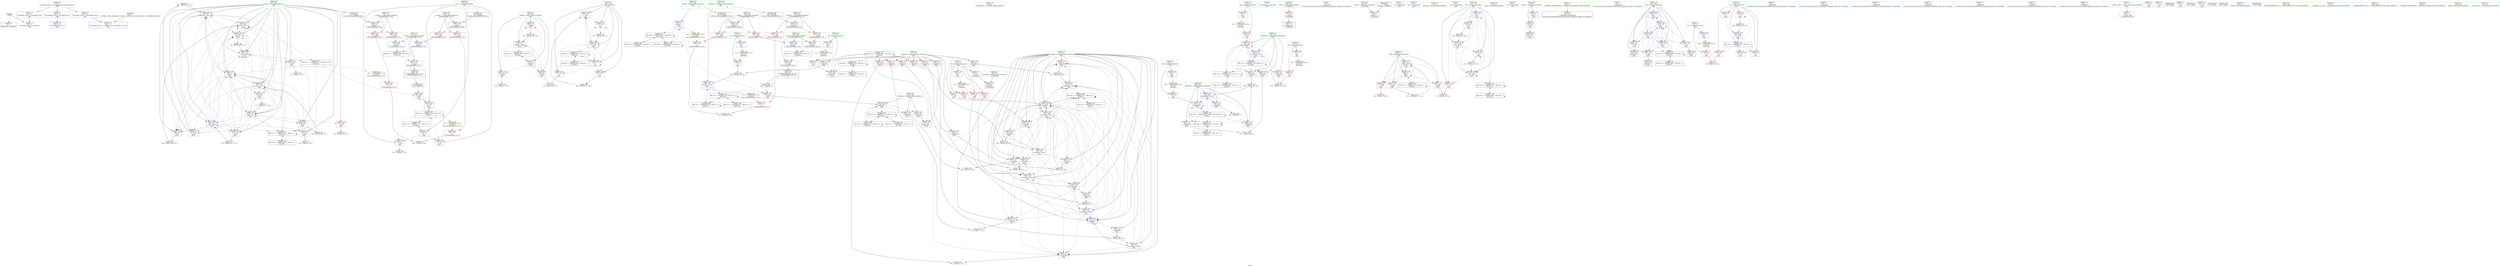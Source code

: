 digraph "SVFG" {
	label="SVFG";

	Node0x55a77da171a0 [shape=record,color=grey,label="{NodeID: 0\nNullPtr}"];
	Node0x55a77da171a0 -> Node0x55a77da3db40[style=solid];
	Node0x55a77da171a0 -> Node0x55a77da44830[style=solid];
	Node0x55a77da4b860 [shape=record,color=grey,label="{NodeID: 277\n248 = Binary(247, 119, )\n}"];
	Node0x55a77da4b860 -> Node0x55a77da404d0[style=solid];
	Node0x55a77da3fa40 [shape=record,color=blue,label="{NodeID: 194\n103\<--188\ni\<--dec\nmain\n}"];
	Node0x55a77da3fa40 -> Node0x55a77da42d50[style=dashed];
	Node0x55a77da3fa40 -> Node0x55a77da3fd80[style=dashed];
	Node0x55a77da3cbd0 [shape=record,color=red,label="{NodeID: 111\n296\<--91\n\<--myhealth\nmain\n}"];
	Node0x55a77da3cbd0 -> Node0x55a77da40bf0[style=solid];
	Node0x55a77da12480 [shape=record,color=green,label="{NodeID: 28\n58\<--59\n_Z7attempti\<--_Z7attempti_field_insensitive\n}"];
	Node0x55a77da96900 [shape=record,color=black,label="{NodeID: 471\n371 = PHI(99, )\n1st arg _ZSt3minIiERKT_S2_S2_ }"];
	Node0x55a77da96900 -> Node0x55a77da48380[style=solid];
	Node0x55a77da5a620 [shape=record,color=black,label="{NodeID: 305\nMR_57V_3 = PHI(MR_57V_4, MR_57V_2, )\npts\{348 \}\n}"];
	Node0x55a77da5a620 -> Node0x55a77da433d0[style=dashed];
	Node0x55a77da48110 [shape=record,color=blue,label="{NodeID: 222\n347\<--361\nretval\<--\n_ZSt3maxIiERKT_S2_S2_\n}"];
	Node0x55a77da48110 -> Node0x55a77da5a620[style=dashed];
	Node0x55a77da42bb0 [shape=record,color=red,label="{NodeID: 139\n153\<--103\n\<--i\nmain\n}"];
	Node0x55a77da42bb0 -> Node0x55a77da4eaf0[style=solid];
	Node0x55a77da3d700 [shape=record,color=green,label="{NodeID: 56\n351\<--352\n__b.addr\<--__b.addr_field_insensitive\n_ZSt3maxIiERKT_S2_S2_\n}"];
	Node0x55a77da3d700 -> Node0x55a77da43640[style=solid];
	Node0x55a77da3d700 -> Node0x55a77da43710[style=solid];
	Node0x55a77da3d700 -> Node0x55a77da48040[style=solid];
	Node0x55a77da44330 [shape=record,color=blue,label="{NodeID: 167\n17\<--9\nAk\<--\nGlob }"];
	Node0x55a77da44330 -> Node0x55a77da77d70[style=dashed];
	Node0x55a77da3eee0 [shape=record,color=red,label="{NodeID: 84\n144\<--13\n\<--Ad\nmain\n}"];
	Node0x55a77da3eee0 -> Node0x55a77da45080[style=solid];
	Node0x55a77da20fe0 [shape=record,color=green,label="{NodeID: 1\n7\<--1\n__dso_handle\<--dummyObj\nGlob }"];
	Node0x55a77da4b9e0 [shape=record,color=grey,label="{NodeID: 278\n241 = Binary(240, 239, )\n}"];
	Node0x55a77da4b9e0 -> Node0x55a77da40330[style=solid];
	Node0x55a77da3fb10 [shape=record,color=blue,label="{NodeID: 195\n97\<--192\noppAttack\<--\nmain\n}"];
	Node0x55a77da3fb10 -> Node0x55a77da41c40[style=dashed];
	Node0x55a77da3fb10 -> Node0x55a77da72a30[style=dashed];
	Node0x55a77da3cca0 [shape=record,color=red,label="{NodeID: 112\n265\<--93\n\<--oppHealth\nmain\n}"];
	Node0x55a77da3cca0 -> Node0x55a77da4e1f0[style=solid];
	Node0x55a77da12580 [shape=record,color=green,label="{NodeID: 29\n62\<--63\nretval\<--retval_field_insensitive\n_Z7attempti\n}"];
	Node0x55a77da12580 -> Node0x55a77da3f2f0[style=solid];
	Node0x55a77da481e0 [shape=record,color=blue,label="{NodeID: 223\n347\<--364\nretval\<--\n_ZSt3maxIiERKT_S2_S2_\n}"];
	Node0x55a77da481e0 -> Node0x55a77da5a620[style=dashed];
	Node0x55a77da42c80 [shape=record,color=red,label="{NodeID: 140\n187\<--103\n\<--i\nmain\n}"];
	Node0x55a77da42c80 -> Node0x55a77da40d70[style=solid];
	Node0x55a77da3d7d0 [shape=record,color=green,label="{NodeID: 57\n372\<--373\nretval\<--retval_field_insensitive\n_ZSt3minIiERKT_S2_S2_\n}"];
	Node0x55a77da3d7d0 -> Node0x55a77da43980[style=solid];
	Node0x55a77da3d7d0 -> Node0x55a77da48450[style=solid];
	Node0x55a77da3d7d0 -> Node0x55a77da48520[style=solid];
	Node0x55a77da44430 [shape=record,color=blue,label="{NodeID: 168\n19\<--9\nB\<--\nGlob }"];
	Node0x55a77da44430 -> Node0x55a77da77e50[style=dashed];
	Node0x55a77da3efb0 [shape=record,color=red,label="{NodeID: 85\n142\<--15\n\<--Hk\nmain\n}"];
	Node0x55a77da3efb0 -> Node0x55a77da44fb0[style=solid];
	Node0x55a77da2b9c0 [shape=record,color=green,label="{NodeID: 2\n9\<--1\n\<--dummyObj\nCan only get source location for instruction, argument, global var or function.}"];
	Node0x55a77da4bb60 [shape=record,color=grey,label="{NodeID: 279\n289 = Binary(288, 287, )\n}"];
	Node0x55a77da4bb60 -> Node0x55a77da47a90[style=solid];
	Node0x55a77da3fbe0 [shape=record,color=blue,label="{NodeID: 196\n91\<--196\nmyhealth\<--sub17\nmain\n}"];
	Node0x55a77da3fbe0 -> Node0x55a77da3c550[style=dashed];
	Node0x55a77da3fbe0 -> Node0x55a77da3c6f0[style=dashed];
	Node0x55a77da3fbe0 -> Node0x55a77da3c7c0[style=dashed];
	Node0x55a77da3fbe0 -> Node0x55a77da3c960[style=dashed];
	Node0x55a77da3fbe0 -> Node0x55a77da3ca30[style=dashed];
	Node0x55a77da3fbe0 -> Node0x55a77da3cbd0[style=dashed];
	Node0x55a77da3fbe0 -> Node0x55a77da44ee0[style=dashed];
	Node0x55a77da3fbe0 -> Node0x55a77da3f8a0[style=dashed];
	Node0x55a77da3fbe0 -> Node0x55a77da3fbe0[style=dashed];
	Node0x55a77da3fbe0 -> Node0x55a77da400c0[style=dashed];
	Node0x55a77da3fbe0 -> Node0x55a77da40400[style=dashed];
	Node0x55a77da3fbe0 -> Node0x55a77da40810[style=dashed];
	Node0x55a77da3fbe0 -> Node0x55a77da47b60[style=dashed];
	Node0x55a77da3fbe0 -> Node0x55a77da6ee30[style=dashed];
	Node0x55a77da3cd70 [shape=record,color=red,label="{NodeID: 113\n288\<--93\n\<--oppHealth\nmain\n}"];
	Node0x55a77da3cd70 -> Node0x55a77da4bb60[style=solid];
	Node0x55a77da12650 [shape=record,color=green,label="{NodeID: 30\n64\<--65\nx.addr\<--x.addr_field_insensitive\n_Z7attempti\n}"];
	Node0x55a77da12650 -> Node0x55a77da44930[style=solid];
	Node0x55a77da482b0 [shape=record,color=blue,label="{NodeID: 224\n374\<--370\n__a.addr\<--__a\n_ZSt3minIiERKT_S2_S2_\n}"];
	Node0x55a77da482b0 -> Node0x55a77da43a50[style=dashed];
	Node0x55a77da482b0 -> Node0x55a77da43b20[style=dashed];
	Node0x55a77da42d50 [shape=record,color=red,label="{NodeID: 141\n203\<--103\n\<--i\nmain\n}"];
	Node0x55a77da42d50 -> Node0x55a77da4be60[style=solid];
	Node0x55a77da3d8a0 [shape=record,color=green,label="{NodeID: 58\n374\<--375\n__a.addr\<--__a.addr_field_insensitive\n_ZSt3minIiERKT_S2_S2_\n}"];
	Node0x55a77da3d8a0 -> Node0x55a77da43a50[style=solid];
	Node0x55a77da3d8a0 -> Node0x55a77da43b20[style=solid];
	Node0x55a77da3d8a0 -> Node0x55a77da482b0[style=solid];
	Node0x55a77da78e10 [shape=record,color=yellow,style=double,label="{NodeID: 418\n27V_1 = ENCHI(MR_27V_0)\npts\{86 \}\nFun[_ZSt3minIiERKT_S2_S2_]}"];
	Node0x55a77da78e10 -> Node0x55a77da43e60[style=dashed];
	Node0x55a77da44530 [shape=record,color=blue,label="{NodeID: 169\n21\<--9\nD\<--\nGlob }"];
	Node0x55a77da44530 -> Node0x55a77da77f30[style=dashed];
	Node0x55a77da3f080 [shape=record,color=red,label="{NodeID: 86\n146\<--17\n\<--Ak\nmain\n}"];
	Node0x55a77da3f080 -> Node0x55a77da45150[style=solid];
	Node0x55a77da2f1a0 [shape=record,color=green,label="{NodeID: 3\n23\<--1\n.str\<--dummyObj\nGlob }"];
	Node0x55a77da4bce0 [shape=record,color=grey,label="{NodeID: 280\n285 = Binary(284, 119, )\n}"];
	Node0x55a77da4bce0 -> Node0x55a77da479c0[style=solid];
	Node0x55a77da3fcb0 [shape=record,color=blue,label="{NodeID: 197\n99\<--199\nturns\<--inc18\nmain\n}"];
	Node0x55a77da3fcb0 -> Node0x55a77da421f0[style=dashed];
	Node0x55a77da3fcb0 -> Node0x55a77da42390[style=dashed];
	Node0x55a77da3fcb0 -> Node0x55a77da42460[style=dashed];
	Node0x55a77da3fcb0 -> Node0x55a77da42600[style=dashed];
	Node0x55a77da3fcb0 -> Node0x55a77da426d0[style=dashed];
	Node0x55a77da3fcb0 -> Node0x55a77da42870[style=dashed];
	Node0x55a77da3fcb0 -> Node0x55a77da45220[style=dashed];
	Node0x55a77da3fcb0 -> Node0x55a77da45700[style=dashed];
	Node0x55a77da3fcb0 -> Node0x55a77da3fcb0[style=dashed];
	Node0x55a77da3fcb0 -> Node0x55a77da3ff20[style=dashed];
	Node0x55a77da3fcb0 -> Node0x55a77da404d0[style=dashed];
	Node0x55a77da3fcb0 -> Node0x55a77da40670[style=dashed];
	Node0x55a77da3fcb0 -> Node0x55a77da479c0[style=dashed];
	Node0x55a77da3fcb0 -> Node0x55a77da70230[style=dashed];
	Node0x55a77da3ce40 [shape=record,color=red,label="{NodeID: 114\n291\<--93\n\<--oppHealth\nmain\n}"];
	Node0x55a77da3ce40 -> Node0x55a77da4e970[style=solid];
	Node0x55a77da12720 [shape=record,color=green,label="{NodeID: 31\n66\<--67\nmyhealth\<--myhealth_field_insensitive\n_Z7attempti\n}"];
	Node0x55a77da12720 -> Node0x55a77da44a00[style=solid];
	Node0x55a77da48380 [shape=record,color=blue,label="{NodeID: 225\n376\<--371\n__b.addr\<--__b\n_ZSt3minIiERKT_S2_S2_\n}"];
	Node0x55a77da48380 -> Node0x55a77da43bf0[style=dashed];
	Node0x55a77da48380 -> Node0x55a77da43cc0[style=dashed];
	Node0x55a77da42e20 [shape=record,color=red,label="{NodeID: 142\n168\<--105\n\<--futAttack\nmain\n}"];
	Node0x55a77da42e20 -> Node0x55a77da414f0[style=solid];
	Node0x55a77da3d970 [shape=record,color=green,label="{NodeID: 59\n376\<--377\n__b.addr\<--__b.addr_field_insensitive\n_ZSt3minIiERKT_S2_S2_\n}"];
	Node0x55a77da3d970 -> Node0x55a77da43bf0[style=solid];
	Node0x55a77da3d970 -> Node0x55a77da43cc0[style=solid];
	Node0x55a77da3d970 -> Node0x55a77da48380[style=solid];
	Node0x55a77da78f20 [shape=record,color=yellow,style=double,label="{NodeID: 419\n41V_1 = ENCHI(MR_41V_0)\npts\{100 \}\nFun[_ZSt3minIiERKT_S2_S2_]}"];
	Node0x55a77da78f20 -> Node0x55a77da43d90[style=dashed];
	Node0x55a77da44630 [shape=record,color=blue,label="{NodeID: 170\n401\<--32\nllvm.global_ctors_0\<--\nGlob }"];
	Node0x55a77da3f150 [shape=record,color=red,label="{NodeID: 87\n239\<--19\n\<--B\nmain\n}"];
	Node0x55a77da3f150 -> Node0x55a77da4b9e0[style=solid];
	Node0x55a77da17e40 [shape=record,color=green,label="{NodeID: 4\n25\<--1\n.str.1\<--dummyObj\nGlob }"];
	Node0x55a77da4be60 [shape=record,color=grey,label="{NodeID: 281\n204 = Binary(203, 119, )\n}"];
	Node0x55a77da4be60 -> Node0x55a77da3fd80[style=solid];
	Node0x55a77da3fd80 [shape=record,color=blue,label="{NodeID: 198\n103\<--204\ni\<--inc20\nmain\n}"];
	Node0x55a77da3fd80 -> Node0x55a77da42bb0[style=dashed];
	Node0x55a77da3fd80 -> Node0x55a77da42c80[style=dashed];
	Node0x55a77da3fd80 -> Node0x55a77da42d50[style=dashed];
	Node0x55a77da3fd80 -> Node0x55a77da453c0[style=dashed];
	Node0x55a77da3fd80 -> Node0x55a77da3fa40[style=dashed];
	Node0x55a77da3fd80 -> Node0x55a77da3fd80[style=dashed];
	Node0x55a77da3fd80 -> Node0x55a77da70c30[style=dashed];
	Node0x55a77da3cf10 [shape=record,color=red,label="{NodeID: 115\n240\<--95\n\<--myAttack\nmain\n}"];
	Node0x55a77da3cf10 -> Node0x55a77da4b9e0[style=solid];
	Node0x55a77da127f0 [shape=record,color=green,label="{NodeID: 32\n72\<--73\nllvm.trap\<--llvm.trap_field_insensitive\n}"];
	Node0x55a77da48450 [shape=record,color=blue,label="{NodeID: 226\n372\<--386\nretval\<--\n_ZSt3minIiERKT_S2_S2_\n}"];
	Node0x55a77da48450 -> Node0x55a77da5a530[style=dashed];
	Node0x55a77da42ef0 [shape=record,color=red,label="{NodeID: 143\n192\<--105\n\<--futAttack\nmain\n}"];
	Node0x55a77da42ef0 -> Node0x55a77da3fb10[style=solid];
	Node0x55a77da3da40 [shape=record,color=green,label="{NodeID: 60\n33\<--397\n_GLOBAL__sub_I_pwypeanut_2_0.cpp\<--_GLOBAL__sub_I_pwypeanut_2_0.cpp_field_insensitive\n}"];
	Node0x55a77da3da40 -> Node0x55a77da44730[style=solid];
	Node0x55a77da44730 [shape=record,color=blue,label="{NodeID: 171\n402\<--33\nllvm.global_ctors_1\<--_GLOBAL__sub_I_pwypeanut_2_0.cpp\nGlob }"];
	Node0x55a77da3f220 [shape=record,color=red,label="{NodeID: 88\n159\<--21\n\<--D\nmain\n}"];
	Node0x55a77da3f220 -> Node0x55a77da40a70[style=solid];
	Node0x55a77da17ed0 [shape=record,color=green,label="{NodeID: 5\n27\<--1\n.str.2\<--dummyObj\nGlob }"];
	Node0x55a77da4bfe0 [shape=record,color=grey,label="{NodeID: 282\n199 = Binary(198, 119, )\n}"];
	Node0x55a77da4bfe0 -> Node0x55a77da3fcb0[style=solid];
	Node0x55a77da3fe50 [shape=record,color=blue,label="{NodeID: 199\n111\<--9\ni23\<--\nmain\n}"];
	Node0x55a77da3fe50 -> Node0x55a77da42fc0[style=dashed];
	Node0x55a77da3fe50 -> Node0x55a77da43090[style=dashed];
	Node0x55a77da3fe50 -> Node0x55a77da43160[style=dashed];
	Node0x55a77da3fe50 -> Node0x55a77da40260[style=dashed];
	Node0x55a77da3fe50 -> Node0x55a77da405a0[style=dashed];
	Node0x55a77da3fe50 -> Node0x55a77da68f30[style=dashed];
	Node0x55a77da41900 [shape=record,color=red,label="{NodeID: 116\n266\<--95\n\<--myAttack\nmain\n}"];
	Node0x55a77da41900 -> Node0x55a77da4e1f0[style=solid];
	Node0x55a77da128f0 [shape=record,color=green,label="{NodeID: 33\n78\<--79\nmain\<--main_field_insensitive\n}"];
	Node0x55a77da77800 [shape=record,color=yellow,style=double,label="{NodeID: 393\n51V_1 = ENCHI(MR_51V_0)\npts\{110 \}\nFun[_ZSt3maxIiERKT_S2_S2_]}"];
	Node0x55a77da77800 -> Node0x55a77da438b0[style=dashed];
	Node0x55a77da48520 [shape=record,color=blue,label="{NodeID: 227\n372\<--389\nretval\<--\n_ZSt3minIiERKT_S2_S2_\n}"];
	Node0x55a77da48520 -> Node0x55a77da5a530[style=dashed];
	Node0x55a77da42fc0 [shape=record,color=red,label="{NodeID: 144\n213\<--111\n\<--i23\nmain\n}"];
	Node0x55a77da42fc0 -> Node0x55a77da41370[style=solid];
	Node0x55a77da3db40 [shape=record,color=black,label="{NodeID: 61\n2\<--3\ndummyVal\<--dummyVal\n}"];
	Node0x55a77da64b20 [shape=record,color=black,label="{NodeID: 338\nMR_27V_5 = PHI(MR_27V_6, MR_27V_4, )\npts\{86 \}\n|{|<s6>7}}"];
	Node0x55a77da64b20 -> Node0x55a77da3f7d0[style=dashed];
	Node0x55a77da64b20 -> Node0x55a77da3bfa0[style=dashed];
	Node0x55a77da64b20 -> Node0x55a77da43300[style=dashed];
	Node0x55a77da64b20 -> Node0x55a77da47c30[style=dashed];
	Node0x55a77da64b20 -> Node0x55a77da5e220[style=dashed];
	Node0x55a77da64b20 -> Node0x55a77da64b20[style=dashed];
	Node0x55a77da64b20:s6 -> Node0x55a77da78e10[style=dashed,color=red];
	Node0x55a77da44830 [shape=record,color=blue, style = dotted,label="{NodeID: 172\n403\<--3\nllvm.global_ctors_2\<--dummyVal\nGlob }"];
	Node0x55a77da3f2f0 [shape=record,color=red,label="{NodeID: 89\n75\<--62\n\<--retval\n_Z7attempti\n}"];
	Node0x55a77da3f2f0 -> Node0x55a77da3dd40[style=solid];
	Node0x55a77da17f60 [shape=record,color=green,label="{NodeID: 6\n29\<--1\n.str.3\<--dummyObj\nGlob }"];
	Node0x55a77da408f0 [shape=record,color=grey,label="{NodeID: 283\n196 = Binary(195, 194, )\n}"];
	Node0x55a77da408f0 -> Node0x55a77da3fbe0[style=solid];
	Node0x55a77da3ff20 [shape=record,color=blue,label="{NodeID: 200\n99\<--222\nturns\<--inc29\nmain\n}"];
	Node0x55a77da3ff20 -> Node0x55a77da42460[style=dashed];
	Node0x55a77da3ff20 -> Node0x55a77da42530[style=dashed];
	Node0x55a77da3ff20 -> Node0x55a77da42600[style=dashed];
	Node0x55a77da3ff20 -> Node0x55a77da426d0[style=dashed];
	Node0x55a77da3ff20 -> Node0x55a77da42870[style=dashed];
	Node0x55a77da3ff20 -> Node0x55a77da45220[style=dashed];
	Node0x55a77da3ff20 -> Node0x55a77da3ff20[style=dashed];
	Node0x55a77da3ff20 -> Node0x55a77da404d0[style=dashed];
	Node0x55a77da3ff20 -> Node0x55a77da40670[style=dashed];
	Node0x55a77da3ff20 -> Node0x55a77da479c0[style=dashed];
	Node0x55a77da3ff20 -> Node0x55a77da70230[style=dashed];
	Node0x55a77da419d0 [shape=record,color=red,label="{NodeID: 117\n287\<--95\n\<--myAttack\nmain\n}"];
	Node0x55a77da419d0 -> Node0x55a77da4bb60[style=solid];
	Node0x55a77da129f0 [shape=record,color=green,label="{NodeID: 34\n81\<--82\nretval\<--retval_field_insensitive\nmain\n}"];
	Node0x55a77da129f0 -> Node0x55a77da3f3c0[style=solid];
	Node0x55a77da129f0 -> Node0x55a77da44ad0[style=solid];
	Node0x55a77da778e0 [shape=record,color=yellow,style=double,label="{NodeID: 394\n49V_1 = ENCHI(MR_49V_0)\npts\{108 \}\nFun[_ZSt3maxIiERKT_S2_S2_]}"];
	Node0x55a77da778e0 -> Node0x55a77da437e0[style=dashed];
	Node0x55a77da5c420 [shape=record,color=black,label="{NodeID: 311\nMR_37V_8 = PHI(MR_37V_9, MR_37V_7, )\npts\{96 \}\n}"];
	Node0x55a77da5c420 -> Node0x55a77da3cf10[style=dashed];
	Node0x55a77da5c420 -> Node0x55a77da41900[style=dashed];
	Node0x55a77da5c420 -> Node0x55a77da419d0[style=dashed];
	Node0x55a77da5c420 -> Node0x55a77da45080[style=dashed];
	Node0x55a77da5c420 -> Node0x55a77da40330[style=dashed];
	Node0x55a77da5c420 -> Node0x55a77da5c420[style=dashed];
	Node0x55a77da5c420 -> Node0x55a77da6f830[style=dashed];
	Node0x55a77da43090 [shape=record,color=red,label="{NodeID: 145\n235\<--111\n\<--i23\nmain\n}"];
	Node0x55a77da43090 -> Node0x55a77da4b0e0[style=solid];
	Node0x55a77da3dc40 [shape=record,color=black,label="{NodeID: 62\n44\<--45\n\<--_ZNSt8ios_base4InitD1Ev\nCan only get source location for instruction, argument, global var or function.}"];
	Node0x55a77da44930 [shape=record,color=blue,label="{NodeID: 173\n64\<--61\nx.addr\<--x\n_Z7attempti\n}"];
	Node0x55a77da3f3c0 [shape=record,color=red,label="{NodeID: 90\n339\<--81\n\<--retval\nmain\n}"];
	Node0x55a77da3f3c0 -> Node0x55a77da3e080[style=solid];
	Node0x55a77da17ff0 [shape=record,color=green,label="{NodeID: 7\n32\<--1\n\<--dummyObj\nCan only get source location for instruction, argument, global var or function.}"];
	Node0x55a77da40a70 [shape=record,color=grey,label="{NodeID: 284\n160 = Binary(158, 159, )\n}"];
	Node0x55a77da40a70 -> Node0x55a77da45560[style=solid];
	Node0x55a77da3fff0 [shape=record,color=blue,label="{NodeID: 201\n101\<--179\nfail\<--\nmain\n}"];
	Node0x55a77da3fff0 -> Node0x55a77da42a10[style=dashed];
	Node0x55a77da3fff0 -> Node0x55a77da42ae0[style=dashed];
	Node0x55a77da3fff0 -> Node0x55a77da452f0[style=dashed];
	Node0x55a77da3fff0 -> Node0x55a77da40740[style=dashed];
	Node0x55a77da3fff0 -> Node0x55a77da70730[style=dashed];
	Node0x55a77da41aa0 [shape=record,color=red,label="{NodeID: 118\n158\<--97\n\<--oppAttack\nmain\n}"];
	Node0x55a77da41aa0 -> Node0x55a77da40a70[style=solid];
	Node0x55a77da3b590 [shape=record,color=green,label="{NodeID: 35\n83\<--84\ntc\<--tc_field_insensitive\nmain\n}"];
	Node0x55a77da3b590 -> Node0x55a77da3f490[style=solid];
	Node0x55a77da3b590 -> Node0x55a77da3f560[style=solid];
	Node0x55a77da3b590 -> Node0x55a77da3f630[style=solid];
	Node0x55a77da3b590 -> Node0x55a77da3f700[style=solid];
	Node0x55a77da3b590 -> Node0x55a77da44ba0[style=solid];
	Node0x55a77da3b590 -> Node0x55a77da47ea0[style=solid];
	Node0x55a77da779c0 [shape=record,color=yellow,style=double,label="{NodeID: 395\n10V_1 = ENCHI(MR_10V_0)\npts\{10 \}\nFun[main]}"];
	Node0x55a77da779c0 -> Node0x55a77da3ea00[style=dashed];
	Node0x55a77da43160 [shape=record,color=red,label="{NodeID: 146\n252\<--111\n\<--i23\nmain\n}"];
	Node0x55a77da43160 -> Node0x55a77da4b560[style=solid];
	Node0x55a77da3dd40 [shape=record,color=black,label="{NodeID: 63\n60\<--75\n_Z7attempti_ret\<--\n_Z7attempti\n}"];
	Node0x55a77da44a00 [shape=record,color=blue,label="{NodeID: 174\n66\<--69\nmyhealth\<--\n_Z7attempti\n}"];
	Node0x55a77da3f490 [shape=record,color=red,label="{NodeID: 91\n121\<--83\n\<--tc\nmain\n}"];
	Node0x55a77da3f490 -> Node0x55a77da4ef70[style=solid];
	Node0x55a77da18080 [shape=record,color=green,label="{NodeID: 8\n119\<--1\n\<--dummyObj\nCan only get source location for instruction, argument, global var or function.}"];
	Node0x55a77da40bf0 [shape=record,color=grey,label="{NodeID: 285\n297 = Binary(296, 295, )\n}"];
	Node0x55a77da40bf0 -> Node0x55a77da47b60[style=solid];
	Node0x55a77da400c0 [shape=record,color=blue,label="{NodeID: 202\n91\<--229\nmyhealth\<--\nmain\n}"];
	Node0x55a77da400c0 -> Node0x55a77da3c890[style=dashed];
	Node0x55a77da400c0 -> Node0x55a77da40190[style=dashed];
	Node0x55a77da41b70 [shape=record,color=red,label="{NodeID: 119\n183\<--97\n\<--oppAttack\nmain\n}"];
	Node0x55a77da41b70 -> Node0x55a77da4b6e0[style=solid];
	Node0x55a77da3b620 [shape=record,color=green,label="{NodeID: 36\n85\<--86\nans\<--ans_field_insensitive\nmain\n|{|<s4>7}}"];
	Node0x55a77da3b620 -> Node0x55a77da3f7d0[style=solid];
	Node0x55a77da3b620 -> Node0x55a77da3bfa0[style=solid];
	Node0x55a77da3b620 -> Node0x55a77da44c70[style=solid];
	Node0x55a77da3b620 -> Node0x55a77da47c30[style=solid];
	Node0x55a77da3b620:s4 -> Node0x55a77da967c0[style=solid,color=red];
	Node0x55a77da77ad0 [shape=record,color=yellow,style=double,label="{NodeID: 396\n2V_1 = ENCHI(MR_2V_0)\npts\{12 \}\nFun[main]}"];
	Node0x55a77da77ad0 -> Node0x55a77da3eba0[style=dashed];
	Node0x55a77da77ad0 -> Node0x55a77da3ec70[style=dashed];
	Node0x55a77da77ad0 -> Node0x55a77da3ed40[style=dashed];
	Node0x55a77da77ad0 -> Node0x55a77da3ee10[style=dashed];
	Node0x55a77da43230 [shape=record,color=red,label="{NodeID: 147\n165\<--162\n\<--call12\nmain\n}"];
	Node0x55a77da43230 -> Node0x55a77da45630[style=solid];
	Node0x55a77da3de10 [shape=record,color=black,label="{NodeID: 64\n208\<--207\ntobool\<--\nmain\n}"];
	Node0x55a77da44ad0 [shape=record,color=blue,label="{NodeID: 175\n81\<--9\nretval\<--\nmain\n}"];
	Node0x55a77da44ad0 -> Node0x55a77da3f3c0[style=dashed];
	Node0x55a77da3f560 [shape=record,color=red,label="{NodeID: 92\n323\<--83\n\<--tc\nmain\n}"];
	Node0x55a77da18970 [shape=record,color=green,label="{NodeID: 9\n128\<--1\n\<--dummyObj\nCan only get source location for instruction, argument, global var or function.}"];
	Node0x55a77da6ee30 [shape=record,color=black,label="{NodeID: 369\nMR_33V_3 = PHI(MR_33V_4, MR_33V_2, )\npts\{92 \}\n}"];
	Node0x55a77da6ee30 -> Node0x55a77da44ee0[style=dashed];
	Node0x55a77da6ee30 -> Node0x55a77da5f120[style=dashed];
	Node0x55a77da6ee30 -> Node0x55a77da6ee30[style=dashed];
	Node0x55a77da40d70 [shape=record,color=grey,label="{NodeID: 286\n188 = Binary(187, 189, )\n}"];
	Node0x55a77da40d70 -> Node0x55a77da3fa40[style=solid];
	Node0x55a77da40190 [shape=record,color=blue,label="{NodeID: 203\n91\<--233\nmyhealth\<--sub33\nmain\n}"];
	Node0x55a77da40190 -> Node0x55a77da3c7c0[style=dashed];
	Node0x55a77da40190 -> Node0x55a77da3c960[style=dashed];
	Node0x55a77da40190 -> Node0x55a77da3ca30[style=dashed];
	Node0x55a77da40190 -> Node0x55a77da3cbd0[style=dashed];
	Node0x55a77da40190 -> Node0x55a77da44ee0[style=dashed];
	Node0x55a77da40190 -> Node0x55a77da400c0[style=dashed];
	Node0x55a77da40190 -> Node0x55a77da40400[style=dashed];
	Node0x55a77da40190 -> Node0x55a77da40810[style=dashed];
	Node0x55a77da40190 -> Node0x55a77da47b60[style=dashed];
	Node0x55a77da40190 -> Node0x55a77da6ee30[style=dashed];
	Node0x55a77da41c40 [shape=record,color=red,label="{NodeID: 120\n194\<--97\n\<--oppAttack\nmain\n}"];
	Node0x55a77da41c40 -> Node0x55a77da408f0[style=solid];
	Node0x55a77da3b6b0 [shape=record,color=green,label="{NodeID: 37\n87\<--88\ndebuffs\<--debuffs_field_insensitive\nmain\n}"];
	Node0x55a77da3b6b0 -> Node0x55a77da3c070[style=solid];
	Node0x55a77da3b6b0 -> Node0x55a77da3c140[style=solid];
	Node0x55a77da3b6b0 -> Node0x55a77da3c210[style=solid];
	Node0x55a77da3b6b0 -> Node0x55a77da44d40[style=solid];
	Node0x55a77da3b6b0 -> Node0x55a77da47dd0[style=solid];
	Node0x55a77da77bb0 [shape=record,color=yellow,style=double,label="{NodeID: 397\n13V_1 = ENCHI(MR_13V_0)\npts\{14 \}\nFun[main]}"];
	Node0x55a77da77bb0 -> Node0x55a77da3eee0[style=dashed];
	Node0x55a77da43300 [shape=record,color=red,label="{NodeID: 148\n308\<--305\n\<--call64\nmain\n}"];
	Node0x55a77da43300 -> Node0x55a77da47c30[style=solid];
	Node0x55a77da3dee0 [shape=record,color=black,label="{NodeID: 65\n257\<--256\ntobool42\<--\nmain\n}"];
	Node0x55a77da44ba0 [shape=record,color=blue,label="{NodeID: 176\n83\<--119\ntc\<--\nmain\n}"];
	Node0x55a77da44ba0 -> Node0x55a77da5dd20[style=dashed];
	Node0x55a77da3f630 [shape=record,color=red,label="{NodeID: 93\n329\<--83\n\<--tc\nmain\n}"];
	Node0x55a77da18a00 [shape=record,color=green,label="{NodeID: 10\n133\<--1\n\<--dummyObj\nCan only get source location for instruction, argument, global var or function.}"];
	Node0x55a77da6f330 [shape=record,color=black,label="{NodeID: 370\nMR_35V_3 = PHI(MR_35V_4, MR_35V_2, )\npts\{94 \}\n}"];
	Node0x55a77da6f330 -> Node0x55a77da44fb0[style=dashed];
	Node0x55a77da6f330 -> Node0x55a77da5f620[style=dashed];
	Node0x55a77da6f330 -> Node0x55a77da6f330[style=dashed];
	Node0x55a77da40ef0 [shape=record,color=grey,label="{NodeID: 287\n312 = Binary(311, 119, )\n}"];
	Node0x55a77da40ef0 -> Node0x55a77da47d00[style=solid];
	Node0x55a77da40260 [shape=record,color=blue,label="{NodeID: 204\n111\<--236\ni23\<--dec34\nmain\n}"];
	Node0x55a77da40260 -> Node0x55a77da43160[style=dashed];
	Node0x55a77da40260 -> Node0x55a77da405a0[style=dashed];
	Node0x55a77da41d10 [shape=record,color=red,label="{NodeID: 121\n218\<--97\n\<--oppAttack\nmain\n}"];
	Node0x55a77da41d10 -> Node0x55a77da411f0[style=solid];
	Node0x55a77da3b780 [shape=record,color=green,label="{NodeID: 38\n89\<--90\nbuffs\<--buffs_field_insensitive\nmain\n}"];
	Node0x55a77da3b780 -> Node0x55a77da3c2e0[style=solid];
	Node0x55a77da3b780 -> Node0x55a77da3c3b0[style=solid];
	Node0x55a77da3b780 -> Node0x55a77da3c480[style=solid];
	Node0x55a77da3b780 -> Node0x55a77da44e10[style=solid];
	Node0x55a77da3b780 -> Node0x55a77da47d00[style=solid];
	Node0x55a77da77c90 [shape=record,color=yellow,style=double,label="{NodeID: 398\n15V_1 = ENCHI(MR_15V_0)\npts\{16 \}\nFun[main]}"];
	Node0x55a77da77c90 -> Node0x55a77da3efb0[style=dashed];
	Node0x55a77da433d0 [shape=record,color=red,label="{NodeID: 149\n367\<--347\n\<--retval\n_ZSt3maxIiERKT_S2_S2_\n}"];
	Node0x55a77da433d0 -> Node0x55a77da3e150[style=solid];
	Node0x55a77da3dfb0 [shape=record,color=black,label="{NodeID: 66\n302\<--301\ntobool61\<--\nmain\n}"];
	Node0x55a77da44c70 [shape=record,color=blue,label="{NodeID: 177\n85\<--128\nans\<--\nmain\n}"];
	Node0x55a77da44c70 -> Node0x55a77da3f7d0[style=dashed];
	Node0x55a77da44c70 -> Node0x55a77da3bfa0[style=dashed];
	Node0x55a77da44c70 -> Node0x55a77da5e220[style=dashed];
	Node0x55a77da44c70 -> Node0x55a77da64b20[style=dashed];
	Node0x55a77da3f700 [shape=record,color=red,label="{NodeID: 94\n335\<--83\n\<--tc\nmain\n}"];
	Node0x55a77da3f700 -> Node0x55a77da4b3e0[style=solid];
	Node0x55a77da18ac0 [shape=record,color=green,label="{NodeID: 11\n150\<--1\n\<--dummyObj\nCan only get source location for instruction, argument, global var or function.}"];
	Node0x55a77da6f830 [shape=record,color=black,label="{NodeID: 371\nMR_37V_3 = PHI(MR_37V_4, MR_37V_2, )\npts\{96 \}\n}"];
	Node0x55a77da6f830 -> Node0x55a77da45080[style=dashed];
	Node0x55a77da6f830 -> Node0x55a77da5fb20[style=dashed];
	Node0x55a77da6f830 -> Node0x55a77da6f830[style=dashed];
	Node0x55a77da41070 [shape=record,color=grey,label="{NodeID: 288\n321 = cmp(320, 128, )\n}"];
	Node0x55a77da40330 [shape=record,color=blue,label="{NodeID: 205\n95\<--241\nmyAttack\<--add\nmain\n}"];
	Node0x55a77da40330 -> Node0x55a77da5c420[style=dashed];
	Node0x55a77da41de0 [shape=record,color=red,label="{NodeID: 122\n231\<--97\n\<--oppAttack\nmain\n}"];
	Node0x55a77da41de0 -> Node0x55a77da4b260[style=solid];
	Node0x55a77da3b850 [shape=record,color=green,label="{NodeID: 39\n91\<--92\nmyhealth\<--myhealth_field_insensitive\nmain\n}"];
	Node0x55a77da3b850 -> Node0x55a77da3c550[style=solid];
	Node0x55a77da3b850 -> Node0x55a77da3c620[style=solid];
	Node0x55a77da3b850 -> Node0x55a77da3c6f0[style=solid];
	Node0x55a77da3b850 -> Node0x55a77da3c7c0[style=solid];
	Node0x55a77da3b850 -> Node0x55a77da3c890[style=solid];
	Node0x55a77da3b850 -> Node0x55a77da3c960[style=solid];
	Node0x55a77da3b850 -> Node0x55a77da3ca30[style=solid];
	Node0x55a77da3b850 -> Node0x55a77da3cb00[style=solid];
	Node0x55a77da3b850 -> Node0x55a77da3cbd0[style=solid];
	Node0x55a77da3b850 -> Node0x55a77da44ee0[style=solid];
	Node0x55a77da3b850 -> Node0x55a77da3f8a0[style=solid];
	Node0x55a77da3b850 -> Node0x55a77da3f970[style=solid];
	Node0x55a77da3b850 -> Node0x55a77da3fbe0[style=solid];
	Node0x55a77da3b850 -> Node0x55a77da400c0[style=solid];
	Node0x55a77da3b850 -> Node0x55a77da40190[style=solid];
	Node0x55a77da3b850 -> Node0x55a77da40400[style=solid];
	Node0x55a77da3b850 -> Node0x55a77da40810[style=solid];
	Node0x55a77da3b850 -> Node0x55a77da478f0[style=solid];
	Node0x55a77da3b850 -> Node0x55a77da47b60[style=solid];
	Node0x55a77da77d70 [shape=record,color=yellow,style=double,label="{NodeID: 399\n17V_1 = ENCHI(MR_17V_0)\npts\{18 \}\nFun[main]}"];
	Node0x55a77da77d70 -> Node0x55a77da3f080[style=dashed];
	Node0x55a77da5dd20 [shape=record,color=black,label="{NodeID: 316\nMR_25V_3 = PHI(MR_25V_4, MR_25V_2, )\npts\{84 \}\n}"];
	Node0x55a77da5dd20 -> Node0x55a77da3f490[style=dashed];
	Node0x55a77da5dd20 -> Node0x55a77da3f560[style=dashed];
	Node0x55a77da5dd20 -> Node0x55a77da3f630[style=dashed];
	Node0x55a77da5dd20 -> Node0x55a77da3f700[style=dashed];
	Node0x55a77da5dd20 -> Node0x55a77da47ea0[style=dashed];
	Node0x55a77da434a0 [shape=record,color=red,label="{NodeID: 150\n355\<--349\n\<--__a.addr\n_ZSt3maxIiERKT_S2_S2_\n}"];
	Node0x55a77da434a0 -> Node0x55a77da437e0[style=solid];
	Node0x55a77da3e080 [shape=record,color=black,label="{NodeID: 67\n80\<--339\nmain_ret\<--\nmain\n}"];
	Node0x55a77da44d40 [shape=record,color=blue,label="{NodeID: 178\n87\<--9\ndebuffs\<--\nmain\n}"];
	Node0x55a77da44d40 -> Node0x55a77da3c070[style=dashed];
	Node0x55a77da44d40 -> Node0x55a77da3c140[style=dashed];
	Node0x55a77da44d40 -> Node0x55a77da3c210[style=dashed];
	Node0x55a77da44d40 -> Node0x55a77da47dd0[style=dashed];
	Node0x55a77da44d40 -> Node0x55a77da5e720[style=dashed];
	Node0x55a77da3f7d0 [shape=record,color=red,label="{NodeID: 95\n320\<--85\n\<--ans\nmain\n}"];
	Node0x55a77da3f7d0 -> Node0x55a77da41070[style=solid];
	Node0x55a77da18b80 [shape=record,color=green,label="{NodeID: 12\n176\<--1\n\<--dummyObj\nCan only get source location for instruction, argument, global var or function.}"];
	Node0x55a77da6fd30 [shape=record,color=black,label="{NodeID: 372\nMR_39V_3 = PHI(MR_39V_4, MR_39V_2, )\npts\{98 \}\n}"];
	Node0x55a77da6fd30 -> Node0x55a77da45150[style=dashed];
	Node0x55a77da6fd30 -> Node0x55a77da60020[style=dashed];
	Node0x55a77da6fd30 -> Node0x55a77da6fd30[style=dashed];
	Node0x55a77da411f0 [shape=record,color=grey,label="{NodeID: 289\n219 = cmp(217, 218, )\n}"];
	Node0x55a77da40400 [shape=record,color=blue,label="{NodeID: 206\n91\<--245\nmyhealth\<--sub36\nmain\n}"];
	Node0x55a77da40400 -> Node0x55a77da3c7c0[style=dashed];
	Node0x55a77da40400 -> Node0x55a77da3c960[style=dashed];
	Node0x55a77da40400 -> Node0x55a77da3ca30[style=dashed];
	Node0x55a77da40400 -> Node0x55a77da3cbd0[style=dashed];
	Node0x55a77da40400 -> Node0x55a77da44ee0[style=dashed];
	Node0x55a77da40400 -> Node0x55a77da400c0[style=dashed];
	Node0x55a77da40400 -> Node0x55a77da40400[style=dashed];
	Node0x55a77da40400 -> Node0x55a77da40810[style=dashed];
	Node0x55a77da40400 -> Node0x55a77da47b60[style=dashed];
	Node0x55a77da40400 -> Node0x55a77da6ee30[style=dashed];
	Node0x55a77da41eb0 [shape=record,color=red,label="{NodeID: 123\n243\<--97\n\<--oppAttack\nmain\n}"];
	Node0x55a77da41eb0 -> Node0x55a77da4ac60[style=solid];
	Node0x55a77da3b920 [shape=record,color=green,label="{NodeID: 40\n93\<--94\noppHealth\<--oppHealth_field_insensitive\nmain\n}"];
	Node0x55a77da3b920 -> Node0x55a77da3cca0[style=solid];
	Node0x55a77da3b920 -> Node0x55a77da3cd70[style=solid];
	Node0x55a77da3b920 -> Node0x55a77da3ce40[style=solid];
	Node0x55a77da3b920 -> Node0x55a77da44fb0[style=solid];
	Node0x55a77da3b920 -> Node0x55a77da47a90[style=solid];
	Node0x55a77da77e50 [shape=record,color=yellow,style=double,label="{NodeID: 400\n19V_1 = ENCHI(MR_19V_0)\npts\{20 \}\nFun[main]}"];
	Node0x55a77da77e50 -> Node0x55a77da3f150[style=dashed];
	Node0x55a77da5e220 [shape=record,color=black,label="{NodeID: 317\nMR_27V_2 = PHI(MR_27V_4, MR_27V_1, )\npts\{86 \}\n}"];
	Node0x55a77da5e220 -> Node0x55a77da44c70[style=dashed];
	Node0x55a77da43570 [shape=record,color=red,label="{NodeID: 151\n364\<--349\n\<--__a.addr\n_ZSt3maxIiERKT_S2_S2_\n}"];
	Node0x55a77da43570 -> Node0x55a77da481e0[style=solid];
	Node0x55a77da3e150 [shape=record,color=black,label="{NodeID: 68\n344\<--367\n_ZSt3maxIiERKT_S2_S2__ret\<--\n_ZSt3maxIiERKT_S2_S2_\n|{<s0>6}}"];
	Node0x55a77da3e150:s0 -> Node0x55a77da95f50[style=solid,color=blue];
	Node0x55a77da44e10 [shape=record,color=blue,label="{NodeID: 179\n89\<--9\nbuffs\<--\nmain\n}"];
	Node0x55a77da44e10 -> Node0x55a77da3c2e0[style=dashed];
	Node0x55a77da44e10 -> Node0x55a77da3c3b0[style=dashed];
	Node0x55a77da44e10 -> Node0x55a77da3c480[style=dashed];
	Node0x55a77da44e10 -> Node0x55a77da44e10[style=dashed];
	Node0x55a77da44e10 -> Node0x55a77da47d00[style=dashed];
	Node0x55a77da44e10 -> Node0x55a77da5ec20[style=dashed];
	Node0x55a77da3bfa0 [shape=record,color=red,label="{NodeID: 96\n330\<--85\n\<--ans\nmain\n}"];
	Node0x55a77da18c40 [shape=record,color=green,label="{NodeID: 13\n179\<--1\n\<--dummyObj\nCan only get source location for instruction, argument, global var or function.}"];
	Node0x55a77da70230 [shape=record,color=black,label="{NodeID: 373\nMR_41V_3 = PHI(MR_41V_4, MR_41V_2, )\npts\{100 \}\n}"];
	Node0x55a77da70230 -> Node0x55a77da45220[style=dashed];
	Node0x55a77da70230 -> Node0x55a77da60520[style=dashed];
	Node0x55a77da70230 -> Node0x55a77da70230[style=dashed];
	Node0x55a77da41370 [shape=record,color=grey,label="{NodeID: 290\n215 = cmp(213, 214, )\n}"];
	Node0x55a77da404d0 [shape=record,color=blue,label="{NodeID: 207\n99\<--248\nturns\<--inc37\nmain\n}"];
	Node0x55a77da404d0 -> Node0x55a77da42460[style=dashed];
	Node0x55a77da404d0 -> Node0x55a77da42600[style=dashed];
	Node0x55a77da404d0 -> Node0x55a77da426d0[style=dashed];
	Node0x55a77da404d0 -> Node0x55a77da42870[style=dashed];
	Node0x55a77da404d0 -> Node0x55a77da45220[style=dashed];
	Node0x55a77da404d0 -> Node0x55a77da3ff20[style=dashed];
	Node0x55a77da404d0 -> Node0x55a77da404d0[style=dashed];
	Node0x55a77da404d0 -> Node0x55a77da40670[style=dashed];
	Node0x55a77da404d0 -> Node0x55a77da479c0[style=dashed];
	Node0x55a77da404d0 -> Node0x55a77da70230[style=dashed];
	Node0x55a77da41f80 [shape=record,color=red,label="{NodeID: 124\n262\<--97\n\<--oppAttack\nmain\n}"];
	Node0x55a77da41f80 -> Node0x55a77da417f0[style=solid];
	Node0x55a77da3b9f0 [shape=record,color=green,label="{NodeID: 41\n95\<--96\nmyAttack\<--myAttack_field_insensitive\nmain\n}"];
	Node0x55a77da3b9f0 -> Node0x55a77da3cf10[style=solid];
	Node0x55a77da3b9f0 -> Node0x55a77da41900[style=solid];
	Node0x55a77da3b9f0 -> Node0x55a77da419d0[style=solid];
	Node0x55a77da3b9f0 -> Node0x55a77da45080[style=solid];
	Node0x55a77da3b9f0 -> Node0x55a77da40330[style=solid];
	Node0x55a77da77f30 [shape=record,color=yellow,style=double,label="{NodeID: 401\n21V_1 = ENCHI(MR_21V_0)\npts\{22 \}\nFun[main]}"];
	Node0x55a77da77f30 -> Node0x55a77da3f220[style=dashed];
	Node0x55a77da5e720 [shape=record,color=black,label="{NodeID: 318\nMR_29V_2 = PHI(MR_29V_4, MR_29V_1, )\npts\{88 \}\n}"];
	Node0x55a77da5e720 -> Node0x55a77da44d40[style=dashed];
	Node0x55a77da43640 [shape=record,color=red,label="{NodeID: 152\n357\<--351\n\<--__b.addr\n_ZSt3maxIiERKT_S2_S2_\n}"];
	Node0x55a77da43640 -> Node0x55a77da438b0[style=solid];
	Node0x55a77da3e220 [shape=record,color=black,label="{NodeID: 69\n369\<--392\n_ZSt3minIiERKT_S2_S2__ret\<--\n_ZSt3minIiERKT_S2_S2_\n|{<s0>7}}"];
	Node0x55a77da3e220:s0 -> Node0x55a77da96140[style=solid,color=blue];
	Node0x55a77da44ee0 [shape=record,color=blue,label="{NodeID: 180\n91\<--140\nmyhealth\<--\nmain\n}"];
	Node0x55a77da44ee0 -> Node0x55a77da3c550[style=dashed];
	Node0x55a77da44ee0 -> Node0x55a77da3c6f0[style=dashed];
	Node0x55a77da44ee0 -> Node0x55a77da3c7c0[style=dashed];
	Node0x55a77da44ee0 -> Node0x55a77da3c960[style=dashed];
	Node0x55a77da44ee0 -> Node0x55a77da3ca30[style=dashed];
	Node0x55a77da44ee0 -> Node0x55a77da3cbd0[style=dashed];
	Node0x55a77da44ee0 -> Node0x55a77da44ee0[style=dashed];
	Node0x55a77da44ee0 -> Node0x55a77da3f8a0[style=dashed];
	Node0x55a77da44ee0 -> Node0x55a77da3fbe0[style=dashed];
	Node0x55a77da44ee0 -> Node0x55a77da400c0[style=dashed];
	Node0x55a77da44ee0 -> Node0x55a77da40400[style=dashed];
	Node0x55a77da44ee0 -> Node0x55a77da40810[style=dashed];
	Node0x55a77da44ee0 -> Node0x55a77da47b60[style=dashed];
	Node0x55a77da44ee0 -> Node0x55a77da6ee30[style=dashed];
	Node0x55a77da3c070 [shape=record,color=red,label="{NodeID: 97\n131\<--87\n\<--debuffs\nmain\n}"];
	Node0x55a77da3c070 -> Node0x55a77da4edf0[style=solid];
	Node0x55a77da18d00 [shape=record,color=green,label="{NodeID: 14\n189\<--1\n\<--dummyObj\nCan only get source location for instruction, argument, global var or function.}"];
	Node0x55a77da70730 [shape=record,color=black,label="{NodeID: 374\nMR_43V_3 = PHI(MR_43V_4, MR_43V_2, )\npts\{102 \}\n}"];
	Node0x55a77da70730 -> Node0x55a77da452f0[style=dashed];
	Node0x55a77da70730 -> Node0x55a77da60a20[style=dashed];
	Node0x55a77da70730 -> Node0x55a77da70730[style=dashed];
	Node0x55a77da414f0 [shape=record,color=grey,label="{NodeID: 291\n169 = cmp(167, 168, )\n}"];
	Node0x55a77da405a0 [shape=record,color=blue,label="{NodeID: 208\n111\<--253\ni23\<--inc40\nmain\n}"];
	Node0x55a77da405a0 -> Node0x55a77da42fc0[style=dashed];
	Node0x55a77da405a0 -> Node0x55a77da43090[style=dashed];
	Node0x55a77da405a0 -> Node0x55a77da43160[style=dashed];
	Node0x55a77da405a0 -> Node0x55a77da40260[style=dashed];
	Node0x55a77da405a0 -> Node0x55a77da405a0[style=dashed];
	Node0x55a77da405a0 -> Node0x55a77da68f30[style=dashed];
	Node0x55a77da42050 [shape=record,color=red,label="{NodeID: 125\n279\<--97\n\<--oppAttack\nmain\n}"];
	Node0x55a77da42050 -> Node0x55a77da4ade0[style=solid];
	Node0x55a77da3bac0 [shape=record,color=green,label="{NodeID: 42\n97\<--98\noppAttack\<--oppAttack_field_insensitive\nmain\n}"];
	Node0x55a77da3bac0 -> Node0x55a77da41aa0[style=solid];
	Node0x55a77da3bac0 -> Node0x55a77da41b70[style=solid];
	Node0x55a77da3bac0 -> Node0x55a77da41c40[style=solid];
	Node0x55a77da3bac0 -> Node0x55a77da41d10[style=solid];
	Node0x55a77da3bac0 -> Node0x55a77da41de0[style=solid];
	Node0x55a77da3bac0 -> Node0x55a77da41eb0[style=solid];
	Node0x55a77da3bac0 -> Node0x55a77da41f80[style=solid];
	Node0x55a77da3bac0 -> Node0x55a77da42050[style=solid];
	Node0x55a77da3bac0 -> Node0x55a77da42120[style=solid];
	Node0x55a77da3bac0 -> Node0x55a77da45150[style=solid];
	Node0x55a77da3bac0 -> Node0x55a77da3fb10[style=solid];
	Node0x55a77da5ec20 [shape=record,color=black,label="{NodeID: 319\nMR_31V_2 = PHI(MR_31V_3, MR_31V_1, )\npts\{90 \}\n}"];
	Node0x55a77da5ec20 -> Node0x55a77da44e10[style=dashed];
	Node0x55a77da5ec20 -> Node0x55a77da5ec20[style=dashed];
	Node0x55a77da43710 [shape=record,color=red,label="{NodeID: 153\n361\<--351\n\<--__b.addr\n_ZSt3maxIiERKT_S2_S2_\n}"];
	Node0x55a77da43710 -> Node0x55a77da48110[style=solid];
	Node0x55a77da3e2f0 [shape=record,color=purple,label="{NodeID: 70\n42\<--4\n\<--_ZStL8__ioinit\n__cxx_global_var_init\n}"];
	Node0x55a77da44fb0 [shape=record,color=blue,label="{NodeID: 181\n93\<--142\noppHealth\<--\nmain\n}"];
	Node0x55a77da44fb0 -> Node0x55a77da44fb0[style=dashed];
	Node0x55a77da44fb0 -> Node0x55a77da69930[style=dashed];
	Node0x55a77da44fb0 -> Node0x55a77da6f330[style=dashed];
	Node0x55a77da3c140 [shape=record,color=red,label="{NodeID: 98\n154\<--87\n\<--debuffs\nmain\n}"];
	Node0x55a77da3c140 -> Node0x55a77da4eaf0[style=solid];
	Node0x55a77da18e00 [shape=record,color=green,label="{NodeID: 15\n4\<--6\n_ZStL8__ioinit\<--_ZStL8__ioinit_field_insensitive\nGlob }"];
	Node0x55a77da18e00 -> Node0x55a77da3e2f0[style=solid];
	Node0x55a77da70c30 [shape=record,color=black,label="{NodeID: 375\nMR_45V_3 = PHI(MR_45V_4, MR_45V_2, )\npts\{104 \}\n}"];
	Node0x55a77da70c30 -> Node0x55a77da453c0[style=dashed];
	Node0x55a77da70c30 -> Node0x55a77da60f20[style=dashed];
	Node0x55a77da70c30 -> Node0x55a77da70c30[style=dashed];
	Node0x55a77da41670 [shape=record,color=grey,label="{NodeID: 292\n225 = cmp(224, 176, )\n}"];
	Node0x55a77da40670 [shape=record,color=blue,label="{NodeID: 209\n99\<--270\nturns\<--inc48\nmain\n}"];
	Node0x55a77da40670 -> Node0x55a77da426d0[style=dashed];
	Node0x55a77da40670 -> Node0x55a77da427a0[style=dashed];
	Node0x55a77da40670 -> Node0x55a77da42870[style=dashed];
	Node0x55a77da40670 -> Node0x55a77da40670[style=dashed];
	Node0x55a77da40670 -> Node0x55a77da479c0[style=dashed];
	Node0x55a77da40670 -> Node0x55a77da62d20[style=dashed];
	Node0x55a77da42120 [shape=record,color=red,label="{NodeID: 126\n295\<--97\n\<--oppAttack\nmain\n}"];
	Node0x55a77da42120 -> Node0x55a77da40bf0[style=solid];
	Node0x55a77da3bb90 [shape=record,color=green,label="{NodeID: 43\n99\<--100\nturns\<--turns_field_insensitive\nmain\n|{|<s16>7}}"];
	Node0x55a77da3bb90 -> Node0x55a77da421f0[style=solid];
	Node0x55a77da3bb90 -> Node0x55a77da422c0[style=solid];
	Node0x55a77da3bb90 -> Node0x55a77da42390[style=solid];
	Node0x55a77da3bb90 -> Node0x55a77da42460[style=solid];
	Node0x55a77da3bb90 -> Node0x55a77da42530[style=solid];
	Node0x55a77da3bb90 -> Node0x55a77da42600[style=solid];
	Node0x55a77da3bb90 -> Node0x55a77da426d0[style=solid];
	Node0x55a77da3bb90 -> Node0x55a77da427a0[style=solid];
	Node0x55a77da3bb90 -> Node0x55a77da42870[style=solid];
	Node0x55a77da3bb90 -> Node0x55a77da45220[style=solid];
	Node0x55a77da3bb90 -> Node0x55a77da45700[style=solid];
	Node0x55a77da3bb90 -> Node0x55a77da3fcb0[style=solid];
	Node0x55a77da3bb90 -> Node0x55a77da3ff20[style=solid];
	Node0x55a77da3bb90 -> Node0x55a77da404d0[style=solid];
	Node0x55a77da3bb90 -> Node0x55a77da40670[style=solid];
	Node0x55a77da3bb90 -> Node0x55a77da479c0[style=solid];
	Node0x55a77da3bb90:s16 -> Node0x55a77da96900[style=solid,color=red];
	Node0x55a77da5f120 [shape=record,color=black,label="{NodeID: 320\nMR_33V_2 = PHI(MR_33V_3, MR_33V_1, )\npts\{92 \}\n}"];
	Node0x55a77da5f120 -> Node0x55a77da6ee30[style=dashed];
	Node0x55a77da437e0 [shape=record,color=red,label="{NodeID: 154\n356\<--355\n\<--\n_ZSt3maxIiERKT_S2_S2_\n}"];
	Node0x55a77da437e0 -> Node0x55a77da4e370[style=solid];
	Node0x55a77da3e3c0 [shape=record,color=purple,label="{NodeID: 71\n114\<--23\n\<--.str\nmain\n}"];
	Node0x55a77da45080 [shape=record,color=blue,label="{NodeID: 182\n95\<--144\nmyAttack\<--\nmain\n}"];
	Node0x55a77da45080 -> Node0x55a77da3cf10[style=dashed];
	Node0x55a77da45080 -> Node0x55a77da41900[style=dashed];
	Node0x55a77da45080 -> Node0x55a77da419d0[style=dashed];
	Node0x55a77da45080 -> Node0x55a77da45080[style=dashed];
	Node0x55a77da45080 -> Node0x55a77da40330[style=dashed];
	Node0x55a77da45080 -> Node0x55a77da5c420[style=dashed];
	Node0x55a77da45080 -> Node0x55a77da6f830[style=dashed];
	Node0x55a77da3c210 [shape=record,color=red,label="{NodeID: 99\n316\<--87\n\<--debuffs\nmain\n}"];
	Node0x55a77da3c210 -> Node0x55a77da4a7e0[style=solid];
	Node0x55a77da18f00 [shape=record,color=green,label="{NodeID: 16\n8\<--10\nTC\<--TC_field_insensitive\nGlob }"];
	Node0x55a77da18f00 -> Node0x55a77da3ea00[style=solid];
	Node0x55a77da18f00 -> Node0x55a77da43f30[style=solid];
	Node0x55a77da71130 [shape=record,color=black,label="{NodeID: 376\nMR_47V_3 = PHI(MR_47V_4, MR_47V_2, )\npts\{106 \}\n}"];
	Node0x55a77da71130 -> Node0x55a77da61420[style=dashed];
	Node0x55a77da71130 -> Node0x55a77da71130[style=dashed];
	Node0x55a77da71130 -> Node0x55a77da45cb0[style=dashed];
	Node0x55a77da417f0 [shape=record,color=grey,label="{NodeID: 293\n263 = cmp(261, 262, )\n}"];
	Node0x55a77da40740 [shape=record,color=blue,label="{NodeID: 210\n101\<--179\nfail\<--\nmain\n}"];
	Node0x55a77da40740 -> Node0x55a77da42ae0[style=dashed];
	Node0x55a77da40740 -> Node0x55a77da452f0[style=dashed];
	Node0x55a77da40740 -> Node0x55a77da70730[style=dashed];
	Node0x55a77da421f0 [shape=record,color=red,label="{NodeID: 127\n171\<--99\n\<--turns\nmain\n}"];
	Node0x55a77da421f0 -> Node0x55a77da4af60[style=solid];
	Node0x55a77da3bc60 [shape=record,color=green,label="{NodeID: 44\n101\<--102\nfail\<--fail_field_insensitive\nmain\n}"];
	Node0x55a77da3bc60 -> Node0x55a77da42940[style=solid];
	Node0x55a77da3bc60 -> Node0x55a77da42a10[style=solid];
	Node0x55a77da3bc60 -> Node0x55a77da42ae0[style=solid];
	Node0x55a77da3bc60 -> Node0x55a77da452f0[style=solid];
	Node0x55a77da3bc60 -> Node0x55a77da457d0[style=solid];
	Node0x55a77da3bc60 -> Node0x55a77da3fff0[style=solid];
	Node0x55a77da3bc60 -> Node0x55a77da40740[style=solid];
	Node0x55a77da5f620 [shape=record,color=black,label="{NodeID: 321\nMR_35V_2 = PHI(MR_35V_3, MR_35V_1, )\npts\{94 \}\n}"];
	Node0x55a77da5f620 -> Node0x55a77da6f330[style=dashed];
	Node0x55a77da438b0 [shape=record,color=red,label="{NodeID: 155\n358\<--357\n\<--\n_ZSt3maxIiERKT_S2_S2_\n}"];
	Node0x55a77da438b0 -> Node0x55a77da4e370[style=solid];
	Node0x55a77da3e490 [shape=record,color=purple,label="{NodeID: 72\n125\<--25\n\<--.str.1\nmain\n}"];
	Node0x55a77da4a7e0 [shape=record,color=grey,label="{NodeID: 266\n317 = Binary(316, 119, )\n}"];
	Node0x55a77da4a7e0 -> Node0x55a77da47dd0[style=solid];
	Node0x55a77da45150 [shape=record,color=blue,label="{NodeID: 183\n97\<--146\noppAttack\<--\nmain\n}"];
	Node0x55a77da45150 -> Node0x55a77da72a30[style=dashed];
	Node0x55a77da3c2e0 [shape=record,color=red,label="{NodeID: 100\n137\<--89\n\<--buffs\nmain\n}"];
	Node0x55a77da3c2e0 -> Node0x55a77da4ec70[style=solid];
	Node0x55a77da19000 [shape=record,color=green,label="{NodeID: 17\n11\<--12\nHd\<--Hd_field_insensitive\nGlob }"];
	Node0x55a77da19000 -> Node0x55a77da3ead0[style=solid];
	Node0x55a77da19000 -> Node0x55a77da3eba0[style=solid];
	Node0x55a77da19000 -> Node0x55a77da3ec70[style=solid];
	Node0x55a77da19000 -> Node0x55a77da3ed40[style=solid];
	Node0x55a77da19000 -> Node0x55a77da3ee10[style=solid];
	Node0x55a77da19000 -> Node0x55a77da44030[style=solid];
	Node0x55a77d6f5f50 [shape=record,color=black,label="{NodeID: 460\n126 = PHI()\n}"];
	Node0x55a77da71630 [shape=record,color=black,label="{NodeID: 377\nMR_49V_3 = PHI(MR_49V_4, MR_49V_2, )\npts\{108 \}\n}"];
	Node0x55a77da71630 -> Node0x55a77da61920[style=dashed];
	Node0x55a77da71630 -> Node0x55a77da71630[style=dashed];
	Node0x55a77da71630 -> Node0x55a77da461b0[style=dashed];
	Node0x55a77da4e1f0 [shape=record,color=grey,label="{NodeID: 294\n267 = cmp(265, 266, )\n}"];
	Node0x55a77da40810 [shape=record,color=blue,label="{NodeID: 211\n91\<--277\nmyhealth\<--\nmain\n}"];
	Node0x55a77da40810 -> Node0x55a77da3cb00[style=dashed];
	Node0x55a77da40810 -> Node0x55a77da478f0[style=dashed];
	Node0x55a77da422c0 [shape=record,color=red,label="{NodeID: 128\n174\<--99\n\<--turns\nmain\n}"];
	Node0x55a77da422c0 -> Node0x55a77da4e4f0[style=solid];
	Node0x55a77da3bd30 [shape=record,color=green,label="{NodeID: 45\n103\<--104\ni\<--i_field_insensitive\nmain\n}"];
	Node0x55a77da3bd30 -> Node0x55a77da42bb0[style=solid];
	Node0x55a77da3bd30 -> Node0x55a77da42c80[style=solid];
	Node0x55a77da3bd30 -> Node0x55a77da42d50[style=solid];
	Node0x55a77da3bd30 -> Node0x55a77da453c0[style=solid];
	Node0x55a77da3bd30 -> Node0x55a77da3fa40[style=solid];
	Node0x55a77da3bd30 -> Node0x55a77da3fd80[style=solid];
	Node0x55a77da5fb20 [shape=record,color=black,label="{NodeID: 322\nMR_37V_2 = PHI(MR_37V_3, MR_37V_1, )\npts\{96 \}\n}"];
	Node0x55a77da5fb20 -> Node0x55a77da6f830[style=dashed];
	Node0x55a77da43980 [shape=record,color=red,label="{NodeID: 156\n392\<--372\n\<--retval\n_ZSt3minIiERKT_S2_S2_\n}"];
	Node0x55a77da43980 -> Node0x55a77da3e220[style=solid];
	Node0x55a77da3e560 [shape=record,color=purple,label="{NodeID: 73\n324\<--27\n\<--.str.2\nmain\n}"];
	Node0x55a77da68f30 [shape=record,color=black,label="{NodeID: 350\nMR_53V_4 = PHI(MR_53V_5, MR_53V_3, )\npts\{112 \}\n}"];
	Node0x55a77da68f30 -> Node0x55a77da3fe50[style=dashed];
	Node0x55a77da68f30 -> Node0x55a77da62320[style=dashed];
	Node0x55a77da68f30 -> Node0x55a77da68f30[style=dashed];
	Node0x55a77da4a960 [shape=record,color=grey,label="{NodeID: 267\n222 = Binary(221, 119, )\n}"];
	Node0x55a77da4a960 -> Node0x55a77da3ff20[style=solid];
	Node0x55a77da45220 [shape=record,color=blue,label="{NodeID: 184\n99\<--9\nturns\<--\nmain\n}"];
	Node0x55a77da45220 -> Node0x55a77da421f0[style=dashed];
	Node0x55a77da45220 -> Node0x55a77da42390[style=dashed];
	Node0x55a77da45220 -> Node0x55a77da42460[style=dashed];
	Node0x55a77da45220 -> Node0x55a77da42600[style=dashed];
	Node0x55a77da45220 -> Node0x55a77da426d0[style=dashed];
	Node0x55a77da45220 -> Node0x55a77da42870[style=dashed];
	Node0x55a77da45220 -> Node0x55a77da45220[style=dashed];
	Node0x55a77da45220 -> Node0x55a77da45700[style=dashed];
	Node0x55a77da45220 -> Node0x55a77da3fcb0[style=dashed];
	Node0x55a77da45220 -> Node0x55a77da3ff20[style=dashed];
	Node0x55a77da45220 -> Node0x55a77da404d0[style=dashed];
	Node0x55a77da45220 -> Node0x55a77da40670[style=dashed];
	Node0x55a77da45220 -> Node0x55a77da479c0[style=dashed];
	Node0x55a77da45220 -> Node0x55a77da70230[style=dashed];
	Node0x55a77da3c3b0 [shape=record,color=red,label="{NodeID: 101\n214\<--89\n\<--buffs\nmain\n}"];
	Node0x55a77da3c3b0 -> Node0x55a77da41370[style=solid];
	Node0x55a77da19100 [shape=record,color=green,label="{NodeID: 18\n13\<--14\nAd\<--Ad_field_insensitive\nGlob }"];
	Node0x55a77da19100 -> Node0x55a77da3eee0[style=solid];
	Node0x55a77da19100 -> Node0x55a77da44130[style=solid];
	Node0x55a77da95d50 [shape=record,color=black,label="{NodeID: 461\n115 = PHI()\n}"];
	Node0x55a77da71b30 [shape=record,color=black,label="{NodeID: 378\nMR_51V_3 = PHI(MR_51V_4, MR_51V_2, )\npts\{110 \}\n}"];
	Node0x55a77da71b30 -> Node0x55a77da61e20[style=dashed];
	Node0x55a77da71b30 -> Node0x55a77da71b30[style=dashed];
	Node0x55a77da71b30 -> Node0x55a77da466b0[style=dashed];
	Node0x55a77da4e370 [shape=record,color=grey,label="{NodeID: 295\n359 = cmp(356, 358, )\n}"];
	Node0x55a77da478f0 [shape=record,color=blue,label="{NodeID: 212\n91\<--281\nmyhealth\<--sub52\nmain\n}"];
	Node0x55a77da478f0 -> Node0x55a77da3ca30[style=dashed];
	Node0x55a77da478f0 -> Node0x55a77da3cbd0[style=dashed];
	Node0x55a77da478f0 -> Node0x55a77da44ee0[style=dashed];
	Node0x55a77da478f0 -> Node0x55a77da40810[style=dashed];
	Node0x55a77da478f0 -> Node0x55a77da47b60[style=dashed];
	Node0x55a77da478f0 -> Node0x55a77da6ee30[style=dashed];
	Node0x55a77da42390 [shape=record,color=red,label="{NodeID: 129\n198\<--99\n\<--turns\nmain\n}"];
	Node0x55a77da42390 -> Node0x55a77da4bfe0[style=solid];
	Node0x55a77da3be00 [shape=record,color=green,label="{NodeID: 46\n105\<--106\nfutAttack\<--futAttack_field_insensitive\nmain\n}"];
	Node0x55a77da3be00 -> Node0x55a77da42e20[style=solid];
	Node0x55a77da3be00 -> Node0x55a77da42ef0[style=solid];
	Node0x55a77da3be00 -> Node0x55a77da45630[style=solid];
	Node0x55a77da60020 [shape=record,color=black,label="{NodeID: 323\nMR_39V_2 = PHI(MR_39V_3, MR_39V_1, )\npts\{98 \}\n}"];
	Node0x55a77da60020 -> Node0x55a77da6fd30[style=dashed];
	Node0x55a77da43a50 [shape=record,color=red,label="{NodeID: 157\n382\<--374\n\<--__a.addr\n_ZSt3minIiERKT_S2_S2_\n}"];
	Node0x55a77da43a50 -> Node0x55a77da43e60[style=solid];
	Node0x55a77da3e630 [shape=record,color=purple,label="{NodeID: 74\n331\<--29\n\<--.str.3\nmain\n}"];
	Node0x55a77da4aae0 [shape=record,color=grey,label="{NodeID: 268\n270 = Binary(269, 119, )\n}"];
	Node0x55a77da4aae0 -> Node0x55a77da40670[style=solid];
	Node0x55a77da452f0 [shape=record,color=blue,label="{NodeID: 185\n101\<--150\nfail\<--\nmain\n}"];
	Node0x55a77da452f0 -> Node0x55a77da42940[style=dashed];
	Node0x55a77da452f0 -> Node0x55a77da42a10[style=dashed];
	Node0x55a77da452f0 -> Node0x55a77da42ae0[style=dashed];
	Node0x55a77da452f0 -> Node0x55a77da452f0[style=dashed];
	Node0x55a77da452f0 -> Node0x55a77da457d0[style=dashed];
	Node0x55a77da452f0 -> Node0x55a77da3fff0[style=dashed];
	Node0x55a77da452f0 -> Node0x55a77da40740[style=dashed];
	Node0x55a77da452f0 -> Node0x55a77da70730[style=dashed];
	Node0x55a77da3c480 [shape=record,color=red,label="{NodeID: 102\n311\<--89\n\<--buffs\nmain\n}"];
	Node0x55a77da3c480 -> Node0x55a77da40ef0[style=solid];
	Node0x55a77da19200 [shape=record,color=green,label="{NodeID: 19\n15\<--16\nHk\<--Hk_field_insensitive\nGlob }"];
	Node0x55a77da19200 -> Node0x55a77da3efb0[style=solid];
	Node0x55a77da19200 -> Node0x55a77da44230[style=solid];
	Node0x55a77da95e50 [shape=record,color=black,label="{NodeID: 462\n43 = PHI()\n}"];
	Node0x55a77da4e4f0 [shape=record,color=grey,label="{NodeID: 296\n175 = cmp(174, 176, )\n}"];
	Node0x55a77da479c0 [shape=record,color=blue,label="{NodeID: 213\n99\<--285\nturns\<--inc54\nmain\n}"];
	Node0x55a77da479c0 -> Node0x55a77da426d0[style=dashed];
	Node0x55a77da479c0 -> Node0x55a77da42870[style=dashed];
	Node0x55a77da479c0 -> Node0x55a77da40670[style=dashed];
	Node0x55a77da479c0 -> Node0x55a77da479c0[style=dashed];
	Node0x55a77da479c0 -> Node0x55a77da62d20[style=dashed];
	Node0x55a77da42460 [shape=record,color=red,label="{NodeID: 130\n221\<--99\n\<--turns\nmain\n}"];
	Node0x55a77da42460 -> Node0x55a77da4a960[style=solid];
	Node0x55a77da3bed0 [shape=record,color=green,label="{NodeID: 47\n107\<--108\nref.tmp\<--ref.tmp_field_insensitive\nmain\n|{|<s1>6}}"];
	Node0x55a77da3bed0 -> Node0x55a77da45490[style=solid];
	Node0x55a77da3bed0:s1 -> Node0x55a77da964b0[style=solid,color=red];
	Node0x55a77da60520 [shape=record,color=black,label="{NodeID: 324\nMR_41V_2 = PHI(MR_41V_3, MR_41V_1, )\npts\{100 \}\n}"];
	Node0x55a77da60520 -> Node0x55a77da70230[style=dashed];
	Node0x55a77da43b20 [shape=record,color=red,label="{NodeID: 158\n389\<--374\n\<--__a.addr\n_ZSt3minIiERKT_S2_S2_\n}"];
	Node0x55a77da43b20 -> Node0x55a77da48520[style=solid];
	Node0x55a77da3e700 [shape=record,color=purple,label="{NodeID: 75\n401\<--31\nllvm.global_ctors_0\<--llvm.global_ctors\nGlob }"];
	Node0x55a77da3e700 -> Node0x55a77da44630[style=solid];
	Node0x55a77da69930 [shape=record,color=black,label="{NodeID: 352\nMR_35V_7 = PHI(MR_35V_5, MR_35V_9, MR_35V_7, )\npts\{94 \}\n}"];
	Node0x55a77da69930 -> Node0x55a77da3cca0[style=dashed];
	Node0x55a77da69930 -> Node0x55a77da3cd70[style=dashed];
	Node0x55a77da69930 -> Node0x55a77da44fb0[style=dashed];
	Node0x55a77da69930 -> Node0x55a77da47a90[style=dashed];
	Node0x55a77da69930 -> Node0x55a77da69930[style=dashed];
	Node0x55a77da69930 -> Node0x55a77da6f330[style=dashed];
	Node0x55a77da4ac60 [shape=record,color=grey,label="{NodeID: 269\n245 = Binary(244, 243, )\n}"];
	Node0x55a77da4ac60 -> Node0x55a77da40400[style=solid];
	Node0x55a77da453c0 [shape=record,color=blue,label="{NodeID: 186\n103\<--9\ni\<--\nmain\n}"];
	Node0x55a77da453c0 -> Node0x55a77da42bb0[style=dashed];
	Node0x55a77da453c0 -> Node0x55a77da42c80[style=dashed];
	Node0x55a77da453c0 -> Node0x55a77da42d50[style=dashed];
	Node0x55a77da453c0 -> Node0x55a77da453c0[style=dashed];
	Node0x55a77da453c0 -> Node0x55a77da3fa40[style=dashed];
	Node0x55a77da453c0 -> Node0x55a77da3fd80[style=dashed];
	Node0x55a77da453c0 -> Node0x55a77da70c30[style=dashed];
	Node0x55a77da3c550 [shape=record,color=red,label="{NodeID: 103\n167\<--91\n\<--myhealth\nmain\n}"];
	Node0x55a77da3c550 -> Node0x55a77da414f0[style=solid];
	Node0x55a77da11cb0 [shape=record,color=green,label="{NodeID: 20\n17\<--18\nAk\<--Ak_field_insensitive\nGlob }"];
	Node0x55a77da11cb0 -> Node0x55a77da3f080[style=solid];
	Node0x55a77da11cb0 -> Node0x55a77da44330[style=solid];
	Node0x55a77da95f50 [shape=record,color=black,label="{NodeID: 463\n162 = PHI(344, )\n}"];
	Node0x55a77da95f50 -> Node0x55a77da43230[style=solid];
	Node0x55a77da4e670 [shape=record,color=grey,label="{NodeID: 297\n384 = cmp(381, 383, )\n}"];
	Node0x55a77da47a90 [shape=record,color=blue,label="{NodeID: 214\n93\<--289\noppHealth\<--sub55\nmain\n}"];
	Node0x55a77da47a90 -> Node0x55a77da3ce40[style=dashed];
	Node0x55a77da47a90 -> Node0x55a77da44fb0[style=dashed];
	Node0x55a77da47a90 -> Node0x55a77da69930[style=dashed];
	Node0x55a77da47a90 -> Node0x55a77da6f330[style=dashed];
	Node0x55a77da42530 [shape=record,color=red,label="{NodeID: 131\n224\<--99\n\<--turns\nmain\n}"];
	Node0x55a77da42530 -> Node0x55a77da41670[style=solid];
	Node0x55a77da3cfc0 [shape=record,color=green,label="{NodeID: 48\n109\<--110\nref.tmp11\<--ref.tmp11_field_insensitive\nmain\n|{|<s1>6}}"];
	Node0x55a77da3cfc0 -> Node0x55a77da45560[style=solid];
	Node0x55a77da3cfc0:s1 -> Node0x55a77da96680[style=solid,color=red];
	Node0x55a77da60a20 [shape=record,color=black,label="{NodeID: 325\nMR_43V_2 = PHI(MR_43V_3, MR_43V_1, )\npts\{102 \}\n}"];
	Node0x55a77da60a20 -> Node0x55a77da70730[style=dashed];
	Node0x55a77da43bf0 [shape=record,color=red,label="{NodeID: 159\n380\<--376\n\<--__b.addr\n_ZSt3minIiERKT_S2_S2_\n}"];
	Node0x55a77da43bf0 -> Node0x55a77da43d90[style=solid];
	Node0x55a77da3e800 [shape=record,color=purple,label="{NodeID: 76\n402\<--31\nllvm.global_ctors_1\<--llvm.global_ctors\nGlob }"];
	Node0x55a77da3e800 -> Node0x55a77da44730[style=solid];
	Node0x55a77da4ade0 [shape=record,color=grey,label="{NodeID: 270\n281 = Binary(280, 279, )\n}"];
	Node0x55a77da4ade0 -> Node0x55a77da478f0[style=solid];
	Node0x55a77da45490 [shape=record,color=blue,label="{NodeID: 187\n107\<--9\nref.tmp\<--\nmain\n|{|<s3>6}}"];
	Node0x55a77da45490 -> Node0x55a77da43230[style=dashed];
	Node0x55a77da45490 -> Node0x55a77da71630[style=dashed];
	Node0x55a77da45490 -> Node0x55a77da461b0[style=dashed];
	Node0x55a77da45490:s3 -> Node0x55a77da778e0[style=dashed,color=red];
	Node0x55a77da3c620 [shape=record,color=red,label="{NodeID: 104\n184\<--91\n\<--myhealth\nmain\n}"];
	Node0x55a77da3c620 -> Node0x55a77da4b6e0[style=solid];
	Node0x55a77da11d80 [shape=record,color=green,label="{NodeID: 21\n19\<--20\nB\<--B_field_insensitive\nGlob }"];
	Node0x55a77da11d80 -> Node0x55a77da3f150[style=solid];
	Node0x55a77da11d80 -> Node0x55a77da44430[style=solid];
	Node0x55a77da96140 [shape=record,color=black,label="{NodeID: 464\n305 = PHI(369, )\n}"];
	Node0x55a77da96140 -> Node0x55a77da43300[style=solid];
	Node0x55a77da72a30 [shape=record,color=black,label="{NodeID: 381\nMR_39V_6 = PHI(MR_39V_7, MR_39V_5, )\npts\{98 \}\n}"];
	Node0x55a77da72a30 -> Node0x55a77da41aa0[style=dashed];
	Node0x55a77da72a30 -> Node0x55a77da41b70[style=dashed];
	Node0x55a77da72a30 -> Node0x55a77da41d10[style=dashed];
	Node0x55a77da72a30 -> Node0x55a77da41de0[style=dashed];
	Node0x55a77da72a30 -> Node0x55a77da41eb0[style=dashed];
	Node0x55a77da72a30 -> Node0x55a77da41f80[style=dashed];
	Node0x55a77da72a30 -> Node0x55a77da42050[style=dashed];
	Node0x55a77da72a30 -> Node0x55a77da42120[style=dashed];
	Node0x55a77da72a30 -> Node0x55a77da45150[style=dashed];
	Node0x55a77da72a30 -> Node0x55a77da3fb10[style=dashed];
	Node0x55a77da72a30 -> Node0x55a77da6fd30[style=dashed];
	Node0x55a77da72a30 -> Node0x55a77da72a30[style=dashed];
	Node0x55a77da4e7f0 [shape=record,color=grey,label="{NodeID: 298\n273 = cmp(272, 176, )\n}"];
	Node0x55a77da47b60 [shape=record,color=blue,label="{NodeID: 215\n91\<--297\nmyhealth\<--sub59\nmain\n}"];
	Node0x55a77da47b60 -> Node0x55a77da3ca30[style=dashed];
	Node0x55a77da47b60 -> Node0x55a77da3cbd0[style=dashed];
	Node0x55a77da47b60 -> Node0x55a77da44ee0[style=dashed];
	Node0x55a77da47b60 -> Node0x55a77da40810[style=dashed];
	Node0x55a77da47b60 -> Node0x55a77da47b60[style=dashed];
	Node0x55a77da47b60 -> Node0x55a77da6ee30[style=dashed];
	Node0x55a77da42600 [shape=record,color=red,label="{NodeID: 132\n247\<--99\n\<--turns\nmain\n}"];
	Node0x55a77da42600 -> Node0x55a77da4b860[style=solid];
	Node0x55a77da3d090 [shape=record,color=green,label="{NodeID: 49\n111\<--112\ni23\<--i23_field_insensitive\nmain\n}"];
	Node0x55a77da3d090 -> Node0x55a77da42fc0[style=solid];
	Node0x55a77da3d090 -> Node0x55a77da43090[style=solid];
	Node0x55a77da3d090 -> Node0x55a77da43160[style=solid];
	Node0x55a77da3d090 -> Node0x55a77da3fe50[style=solid];
	Node0x55a77da3d090 -> Node0x55a77da40260[style=solid];
	Node0x55a77da3d090 -> Node0x55a77da405a0[style=solid];
	Node0x55a77da60f20 [shape=record,color=black,label="{NodeID: 326\nMR_45V_2 = PHI(MR_45V_3, MR_45V_1, )\npts\{104 \}\n}"];
	Node0x55a77da60f20 -> Node0x55a77da70c30[style=dashed];
	Node0x55a77da43cc0 [shape=record,color=red,label="{NodeID: 160\n386\<--376\n\<--__b.addr\n_ZSt3minIiERKT_S2_S2_\n}"];
	Node0x55a77da43cc0 -> Node0x55a77da48450[style=solid];
	Node0x55a77da3e900 [shape=record,color=purple,label="{NodeID: 77\n403\<--31\nllvm.global_ctors_2\<--llvm.global_ctors\nGlob }"];
	Node0x55a77da3e900 -> Node0x55a77da44830[style=solid];
	Node0x55a77da4af60 [shape=record,color=grey,label="{NodeID: 271\n172 = Binary(171, 119, )\n}"];
	Node0x55a77da4af60 -> Node0x55a77da45700[style=solid];
	Node0x55a77da45560 [shape=record,color=blue,label="{NodeID: 188\n109\<--160\nref.tmp11\<--sub\nmain\n|{|<s3>6}}"];
	Node0x55a77da45560 -> Node0x55a77da43230[style=dashed];
	Node0x55a77da45560 -> Node0x55a77da71b30[style=dashed];
	Node0x55a77da45560 -> Node0x55a77da466b0[style=dashed];
	Node0x55a77da45560:s3 -> Node0x55a77da77800[style=dashed,color=red];
	Node0x55a77da3c6f0 [shape=record,color=red,label="{NodeID: 105\n195\<--91\n\<--myhealth\nmain\n}"];
	Node0x55a77da3c6f0 -> Node0x55a77da408f0[style=solid];
	Node0x55a77da11e80 [shape=record,color=green,label="{NodeID: 22\n21\<--22\nD\<--D_field_insensitive\nGlob }"];
	Node0x55a77da11e80 -> Node0x55a77da3f220[style=solid];
	Node0x55a77da11e80 -> Node0x55a77da44530[style=solid];
	Node0x55a77da96240 [shape=record,color=black,label="{NodeID: 465\n325 = PHI()\n}"];
	Node0x55a77da4e970 [shape=record,color=grey,label="{NodeID: 299\n292 = cmp(291, 9, )\n}"];
	Node0x55a77da47c30 [shape=record,color=blue,label="{NodeID: 216\n85\<--308\nans\<--\nmain\n}"];
	Node0x55a77da47c30 -> Node0x55a77da64b20[style=dashed];
	Node0x55a77da426d0 [shape=record,color=red,label="{NodeID: 133\n269\<--99\n\<--turns\nmain\n}"];
	Node0x55a77da426d0 -> Node0x55a77da4aae0[style=solid];
	Node0x55a77da3d160 [shape=record,color=green,label="{NodeID: 50\n116\<--117\nscanf\<--scanf_field_insensitive\n}"];
	Node0x55a77da61420 [shape=record,color=black,label="{NodeID: 327\nMR_47V_2 = PHI(MR_47V_3, MR_47V_1, )\npts\{106 \}\n}"];
	Node0x55a77da61420 -> Node0x55a77da71130[style=dashed];
	Node0x55a77da43d90 [shape=record,color=red,label="{NodeID: 161\n381\<--380\n\<--\n_ZSt3minIiERKT_S2_S2_\n}"];
	Node0x55a77da43d90 -> Node0x55a77da4e670[style=solid];
	Node0x55a77da3ea00 [shape=record,color=red,label="{NodeID: 78\n122\<--8\n\<--TC\nmain\n}"];
	Node0x55a77da3ea00 -> Node0x55a77da4ef70[style=solid];
	Node0x55a77da4b0e0 [shape=record,color=grey,label="{NodeID: 272\n236 = Binary(235, 189, )\n}"];
	Node0x55a77da4b0e0 -> Node0x55a77da40260[style=solid];
	Node0x55a77da45630 [shape=record,color=blue,label="{NodeID: 189\n105\<--165\nfutAttack\<--\nmain\n}"];
	Node0x55a77da45630 -> Node0x55a77da42e20[style=dashed];
	Node0x55a77da45630 -> Node0x55a77da42ef0[style=dashed];
	Node0x55a77da45630 -> Node0x55a77da71130[style=dashed];
	Node0x55a77da45630 -> Node0x55a77da45cb0[style=dashed];
	Node0x55a77da3c7c0 [shape=record,color=red,label="{NodeID: 106\n217\<--91\n\<--myhealth\nmain\n}"];
	Node0x55a77da3c7c0 -> Node0x55a77da411f0[style=solid];
	Node0x55a77da11f80 [shape=record,color=green,label="{NodeID: 23\n31\<--35\nllvm.global_ctors\<--llvm.global_ctors_field_insensitive\nGlob }"];
	Node0x55a77da11f80 -> Node0x55a77da3e700[style=solid];
	Node0x55a77da11f80 -> Node0x55a77da3e800[style=solid];
	Node0x55a77da11f80 -> Node0x55a77da3e900[style=solid];
	Node0x55a77da96310 [shape=record,color=black,label="{NodeID: 466\n332 = PHI()\n}"];
	Node0x55a77da4eaf0 [shape=record,color=grey,label="{NodeID: 300\n155 = cmp(153, 154, )\n}"];
	Node0x55a77da47d00 [shape=record,color=blue,label="{NodeID: 217\n89\<--312\nbuffs\<--inc66\nmain\n}"];
	Node0x55a77da47d00 -> Node0x55a77da3c2e0[style=dashed];
	Node0x55a77da47d00 -> Node0x55a77da3c3b0[style=dashed];
	Node0x55a77da47d00 -> Node0x55a77da3c480[style=dashed];
	Node0x55a77da47d00 -> Node0x55a77da44e10[style=dashed];
	Node0x55a77da47d00 -> Node0x55a77da47d00[style=dashed];
	Node0x55a77da47d00 -> Node0x55a77da5ec20[style=dashed];
	Node0x55a77da427a0 [shape=record,color=red,label="{NodeID: 134\n272\<--99\n\<--turns\nmain\n}"];
	Node0x55a77da427a0 -> Node0x55a77da4e7f0[style=solid];
	Node0x55a77da3d260 [shape=record,color=green,label="{NodeID: 51\n163\<--164\n_ZSt3maxIiERKT_S2_S2_\<--_ZSt3maxIiERKT_S2_S2__field_insensitive\n}"];
	Node0x55a77da61920 [shape=record,color=black,label="{NodeID: 328\nMR_49V_2 = PHI(MR_49V_3, MR_49V_1, )\npts\{108 \}\n}"];
	Node0x55a77da61920 -> Node0x55a77da71630[style=dashed];
	Node0x55a77da43e60 [shape=record,color=red,label="{NodeID: 162\n383\<--382\n\<--\n_ZSt3minIiERKT_S2_S2_\n}"];
	Node0x55a77da43e60 -> Node0x55a77da4e670[style=solid];
	Node0x55a77da3ead0 [shape=record,color=red,label="{NodeID: 79\n69\<--11\n\<--Hd\n_Z7attempti\n}"];
	Node0x55a77da3ead0 -> Node0x55a77da44a00[style=solid];
	Node0x55a77da4b260 [shape=record,color=grey,label="{NodeID: 273\n233 = Binary(232, 231, )\n}"];
	Node0x55a77da4b260 -> Node0x55a77da40190[style=solid];
	Node0x55a77da45700 [shape=record,color=blue,label="{NodeID: 190\n99\<--172\nturns\<--inc\nmain\n}"];
	Node0x55a77da45700 -> Node0x55a77da421f0[style=dashed];
	Node0x55a77da45700 -> Node0x55a77da422c0[style=dashed];
	Node0x55a77da45700 -> Node0x55a77da42390[style=dashed];
	Node0x55a77da45700 -> Node0x55a77da42460[style=dashed];
	Node0x55a77da45700 -> Node0x55a77da42600[style=dashed];
	Node0x55a77da45700 -> Node0x55a77da426d0[style=dashed];
	Node0x55a77da45700 -> Node0x55a77da42870[style=dashed];
	Node0x55a77da45700 -> Node0x55a77da45220[style=dashed];
	Node0x55a77da45700 -> Node0x55a77da45700[style=dashed];
	Node0x55a77da45700 -> Node0x55a77da3fcb0[style=dashed];
	Node0x55a77da45700 -> Node0x55a77da3ff20[style=dashed];
	Node0x55a77da45700 -> Node0x55a77da404d0[style=dashed];
	Node0x55a77da45700 -> Node0x55a77da40670[style=dashed];
	Node0x55a77da45700 -> Node0x55a77da479c0[style=dashed];
	Node0x55a77da45700 -> Node0x55a77da70230[style=dashed];
	Node0x55a77da3c890 [shape=record,color=red,label="{NodeID: 107\n232\<--91\n\<--myhealth\nmain\n}"];
	Node0x55a77da3c890 -> Node0x55a77da4b260[style=solid];
	Node0x55a77da12080 [shape=record,color=green,label="{NodeID: 24\n36\<--37\n__cxx_global_var_init\<--__cxx_global_var_init_field_insensitive\n}"];
	Node0x55a77da963e0 [shape=record,color=black,label="{NodeID: 467\n61 = PHI()\n0th arg _Z7attempti }"];
	Node0x55a77da963e0 -> Node0x55a77da44930[style=solid];
	Node0x55a77da45cb0 [shape=record,color=black,label="{NodeID: 384\nMR_47V_5 = PHI(MR_47V_6, MR_47V_4, )\npts\{106 \}\n}"];
	Node0x55a77da45cb0 -> Node0x55a77da45630[style=dashed];
	Node0x55a77da45cb0 -> Node0x55a77da71130[style=dashed];
	Node0x55a77da45cb0 -> Node0x55a77da45cb0[style=dashed];
	Node0x55a77da4ec70 [shape=record,color=grey,label="{NodeID: 301\n138 = cmp(137, 133, )\n}"];
	Node0x55a77da47dd0 [shape=record,color=blue,label="{NodeID: 218\n87\<--317\ndebuffs\<--inc69\nmain\n}"];
	Node0x55a77da47dd0 -> Node0x55a77da3c070[style=dashed];
	Node0x55a77da47dd0 -> Node0x55a77da3c140[style=dashed];
	Node0x55a77da47dd0 -> Node0x55a77da3c210[style=dashed];
	Node0x55a77da47dd0 -> Node0x55a77da47dd0[style=dashed];
	Node0x55a77da47dd0 -> Node0x55a77da5e720[style=dashed];
	Node0x55a77da42870 [shape=record,color=red,label="{NodeID: 135\n284\<--99\n\<--turns\nmain\n}"];
	Node0x55a77da42870 -> Node0x55a77da4bce0[style=solid];
	Node0x55a77da3d360 [shape=record,color=green,label="{NodeID: 52\n306\<--307\n_ZSt3minIiERKT_S2_S2_\<--_ZSt3minIiERKT_S2_S2__field_insensitive\n}"];
	Node0x55a77da61e20 [shape=record,color=black,label="{NodeID: 329\nMR_51V_2 = PHI(MR_51V_3, MR_51V_1, )\npts\{110 \}\n}"];
	Node0x55a77da61e20 -> Node0x55a77da71b30[style=dashed];
	Node0x55a77da43f30 [shape=record,color=blue,label="{NodeID: 163\n8\<--9\nTC\<--\nGlob }"];
	Node0x55a77da43f30 -> Node0x55a77da779c0[style=dashed];
	Node0x55a77da3eba0 [shape=record,color=red,label="{NodeID: 80\n140\<--11\n\<--Hd\nmain\n}"];
	Node0x55a77da3eba0 -> Node0x55a77da44ee0[style=solid];
	Node0x55a77da4b3e0 [shape=record,color=grey,label="{NodeID: 274\n336 = Binary(335, 119, )\n}"];
	Node0x55a77da4b3e0 -> Node0x55a77da47ea0[style=solid];
	Node0x55a77da457d0 [shape=record,color=blue,label="{NodeID: 191\n101\<--179\nfail\<--\nmain\n}"];
	Node0x55a77da457d0 -> Node0x55a77da42940[style=dashed];
	Node0x55a77da457d0 -> Node0x55a77da42a10[style=dashed];
	Node0x55a77da457d0 -> Node0x55a77da42ae0[style=dashed];
	Node0x55a77da457d0 -> Node0x55a77da452f0[style=dashed];
	Node0x55a77da457d0 -> Node0x55a77da3fff0[style=dashed];
	Node0x55a77da457d0 -> Node0x55a77da40740[style=dashed];
	Node0x55a77da457d0 -> Node0x55a77da70730[style=dashed];
	Node0x55a77da3c960 [shape=record,color=red,label="{NodeID: 108\n244\<--91\n\<--myhealth\nmain\n}"];
	Node0x55a77da3c960 -> Node0x55a77da4ac60[style=solid];
	Node0x55a77da12180 [shape=record,color=green,label="{NodeID: 25\n40\<--41\n_ZNSt8ios_base4InitC1Ev\<--_ZNSt8ios_base4InitC1Ev_field_insensitive\n}"];
	Node0x55a77da964b0 [shape=record,color=black,label="{NodeID: 468\n345 = PHI(107, )\n0th arg _ZSt3maxIiERKT_S2_S2_ }"];
	Node0x55a77da964b0 -> Node0x55a77da47f70[style=solid];
	Node0x55a77da461b0 [shape=record,color=black,label="{NodeID: 385\nMR_49V_5 = PHI(MR_49V_6, MR_49V_4, )\npts\{108 \}\n}"];
	Node0x55a77da461b0 -> Node0x55a77da45490[style=dashed];
	Node0x55a77da461b0 -> Node0x55a77da71630[style=dashed];
	Node0x55a77da461b0 -> Node0x55a77da461b0[style=dashed];
	Node0x55a77da4edf0 [shape=record,color=grey,label="{NodeID: 302\n132 = cmp(131, 133, )\n}"];
	Node0x55a77da47ea0 [shape=record,color=blue,label="{NodeID: 219\n83\<--336\ntc\<--inc78\nmain\n}"];
	Node0x55a77da47ea0 -> Node0x55a77da5dd20[style=dashed];
	Node0x55a77da42940 [shape=record,color=red,label="{NodeID: 136\n207\<--101\n\<--fail\nmain\n}"];
	Node0x55a77da42940 -> Node0x55a77da3de10[style=solid];
	Node0x55a77da3d460 [shape=record,color=green,label="{NodeID: 53\n326\<--327\nprintf\<--printf_field_insensitive\n}"];
	Node0x55a77da62320 [shape=record,color=black,label="{NodeID: 330\nMR_53V_2 = PHI(MR_53V_3, MR_53V_1, )\npts\{112 \}\n}"];
	Node0x55a77da62320 -> Node0x55a77da62320[style=dashed];
	Node0x55a77da62320 -> Node0x55a77da68f30[style=dashed];
	Node0x55a77da44030 [shape=record,color=blue,label="{NodeID: 164\n11\<--9\nHd\<--\nGlob }"];
	Node0x55a77da44030 -> Node0x55a77da77ad0[style=dashed];
	Node0x55a77da3ec70 [shape=record,color=red,label="{NodeID: 81\n181\<--11\n\<--Hd\nmain\n}"];
	Node0x55a77da3ec70 -> Node0x55a77da3f8a0[style=solid];
	Node0x55a77da4b560 [shape=record,color=grey,label="{NodeID: 275\n253 = Binary(252, 119, )\n}"];
	Node0x55a77da4b560 -> Node0x55a77da405a0[style=solid];
	Node0x55a77da3f8a0 [shape=record,color=blue,label="{NodeID: 192\n91\<--181\nmyhealth\<--\nmain\n}"];
	Node0x55a77da3f8a0 -> Node0x55a77da3c620[style=dashed];
	Node0x55a77da3f8a0 -> Node0x55a77da3f970[style=dashed];
	Node0x55a77da3ca30 [shape=record,color=red,label="{NodeID: 109\n261\<--91\n\<--myhealth\nmain\n}"];
	Node0x55a77da3ca30 -> Node0x55a77da417f0[style=solid];
	Node0x55a77da12280 [shape=record,color=green,label="{NodeID: 26\n46\<--47\n__cxa_atexit\<--__cxa_atexit_field_insensitive\n}"];
	Node0x55a77da96680 [shape=record,color=black,label="{NodeID: 469\n346 = PHI(109, )\n1st arg _ZSt3maxIiERKT_S2_S2_ }"];
	Node0x55a77da96680 -> Node0x55a77da48040[style=solid];
	Node0x55a77da466b0 [shape=record,color=black,label="{NodeID: 386\nMR_51V_5 = PHI(MR_51V_6, MR_51V_4, )\npts\{110 \}\n}"];
	Node0x55a77da466b0 -> Node0x55a77da45560[style=dashed];
	Node0x55a77da466b0 -> Node0x55a77da71b30[style=dashed];
	Node0x55a77da466b0 -> Node0x55a77da466b0[style=dashed];
	Node0x55a77da4ef70 [shape=record,color=grey,label="{NodeID: 303\n123 = cmp(121, 122, )\n}"];
	Node0x55a77da47f70 [shape=record,color=blue,label="{NodeID: 220\n349\<--345\n__a.addr\<--__a\n_ZSt3maxIiERKT_S2_S2_\n}"];
	Node0x55a77da47f70 -> Node0x55a77da434a0[style=dashed];
	Node0x55a77da47f70 -> Node0x55a77da43570[style=dashed];
	Node0x55a77da42a10 [shape=record,color=red,label="{NodeID: 137\n256\<--101\n\<--fail\nmain\n}"];
	Node0x55a77da42a10 -> Node0x55a77da3dee0[style=solid];
	Node0x55a77da3d560 [shape=record,color=green,label="{NodeID: 54\n347\<--348\nretval\<--retval_field_insensitive\n_ZSt3maxIiERKT_S2_S2_\n}"];
	Node0x55a77da3d560 -> Node0x55a77da433d0[style=solid];
	Node0x55a77da3d560 -> Node0x55a77da48110[style=solid];
	Node0x55a77da3d560 -> Node0x55a77da481e0[style=solid];
	Node0x55a77da44130 [shape=record,color=blue,label="{NodeID: 165\n13\<--9\nAd\<--\nGlob }"];
	Node0x55a77da44130 -> Node0x55a77da77bb0[style=dashed];
	Node0x55a77da3ed40 [shape=record,color=red,label="{NodeID: 82\n229\<--11\n\<--Hd\nmain\n}"];
	Node0x55a77da3ed40 -> Node0x55a77da400c0[style=solid];
	Node0x55a77da4b6e0 [shape=record,color=grey,label="{NodeID: 276\n185 = Binary(184, 183, )\n}"];
	Node0x55a77da4b6e0 -> Node0x55a77da3f970[style=solid];
	Node0x55a77da3f970 [shape=record,color=blue,label="{NodeID: 193\n91\<--185\nmyhealth\<--sub16\nmain\n}"];
	Node0x55a77da3f970 -> Node0x55a77da3c550[style=dashed];
	Node0x55a77da3f970 -> Node0x55a77da3c6f0[style=dashed];
	Node0x55a77da3f970 -> Node0x55a77da3c7c0[style=dashed];
	Node0x55a77da3f970 -> Node0x55a77da3c960[style=dashed];
	Node0x55a77da3f970 -> Node0x55a77da3ca30[style=dashed];
	Node0x55a77da3f970 -> Node0x55a77da3cbd0[style=dashed];
	Node0x55a77da3f970 -> Node0x55a77da44ee0[style=dashed];
	Node0x55a77da3f970 -> Node0x55a77da3f8a0[style=dashed];
	Node0x55a77da3f970 -> Node0x55a77da3fbe0[style=dashed];
	Node0x55a77da3f970 -> Node0x55a77da400c0[style=dashed];
	Node0x55a77da3f970 -> Node0x55a77da40400[style=dashed];
	Node0x55a77da3f970 -> Node0x55a77da40810[style=dashed];
	Node0x55a77da3f970 -> Node0x55a77da47b60[style=dashed];
	Node0x55a77da3f970 -> Node0x55a77da6ee30[style=dashed];
	Node0x55a77da3cb00 [shape=record,color=red,label="{NodeID: 110\n280\<--91\n\<--myhealth\nmain\n}"];
	Node0x55a77da3cb00 -> Node0x55a77da4ade0[style=solid];
	Node0x55a77da12380 [shape=record,color=green,label="{NodeID: 27\n45\<--51\n_ZNSt8ios_base4InitD1Ev\<--_ZNSt8ios_base4InitD1Ev_field_insensitive\n}"];
	Node0x55a77da12380 -> Node0x55a77da3dc40[style=solid];
	Node0x55a77da967c0 [shape=record,color=black,label="{NodeID: 470\n370 = PHI(85, )\n0th arg _ZSt3minIiERKT_S2_S2_ }"];
	Node0x55a77da967c0 -> Node0x55a77da482b0[style=solid];
	Node0x55a77da5a530 [shape=record,color=black,label="{NodeID: 304\nMR_65V_3 = PHI(MR_65V_4, MR_65V_2, )\npts\{373 \}\n}"];
	Node0x55a77da5a530 -> Node0x55a77da43980[style=dashed];
	Node0x55a77da48040 [shape=record,color=blue,label="{NodeID: 221\n351\<--346\n__b.addr\<--__b\n_ZSt3maxIiERKT_S2_S2_\n}"];
	Node0x55a77da48040 -> Node0x55a77da43640[style=dashed];
	Node0x55a77da48040 -> Node0x55a77da43710[style=dashed];
	Node0x55a77da42ae0 [shape=record,color=red,label="{NodeID: 138\n301\<--101\n\<--fail\nmain\n}"];
	Node0x55a77da42ae0 -> Node0x55a77da3dfb0[style=solid];
	Node0x55a77da3d630 [shape=record,color=green,label="{NodeID: 55\n349\<--350\n__a.addr\<--__a.addr_field_insensitive\n_ZSt3maxIiERKT_S2_S2_\n}"];
	Node0x55a77da3d630 -> Node0x55a77da434a0[style=solid];
	Node0x55a77da3d630 -> Node0x55a77da43570[style=solid];
	Node0x55a77da3d630 -> Node0x55a77da47f70[style=solid];
	Node0x55a77da62d20 [shape=record,color=black,label="{NodeID: 332\nMR_41V_19 = PHI(MR_41V_20, MR_41V_18, )\npts\{100 \}\n|{|<s3>7}}"];
	Node0x55a77da62d20 -> Node0x55a77da43300[style=dashed];
	Node0x55a77da62d20 -> Node0x55a77da45220[style=dashed];
	Node0x55a77da62d20 -> Node0x55a77da70230[style=dashed];
	Node0x55a77da62d20:s3 -> Node0x55a77da78f20[style=dashed,color=red];
	Node0x55a77da44230 [shape=record,color=blue,label="{NodeID: 166\n15\<--9\nHk\<--\nGlob }"];
	Node0x55a77da44230 -> Node0x55a77da77c90[style=dashed];
	Node0x55a77da3ee10 [shape=record,color=red,label="{NodeID: 83\n277\<--11\n\<--Hd\nmain\n}"];
	Node0x55a77da3ee10 -> Node0x55a77da40810[style=solid];
}
